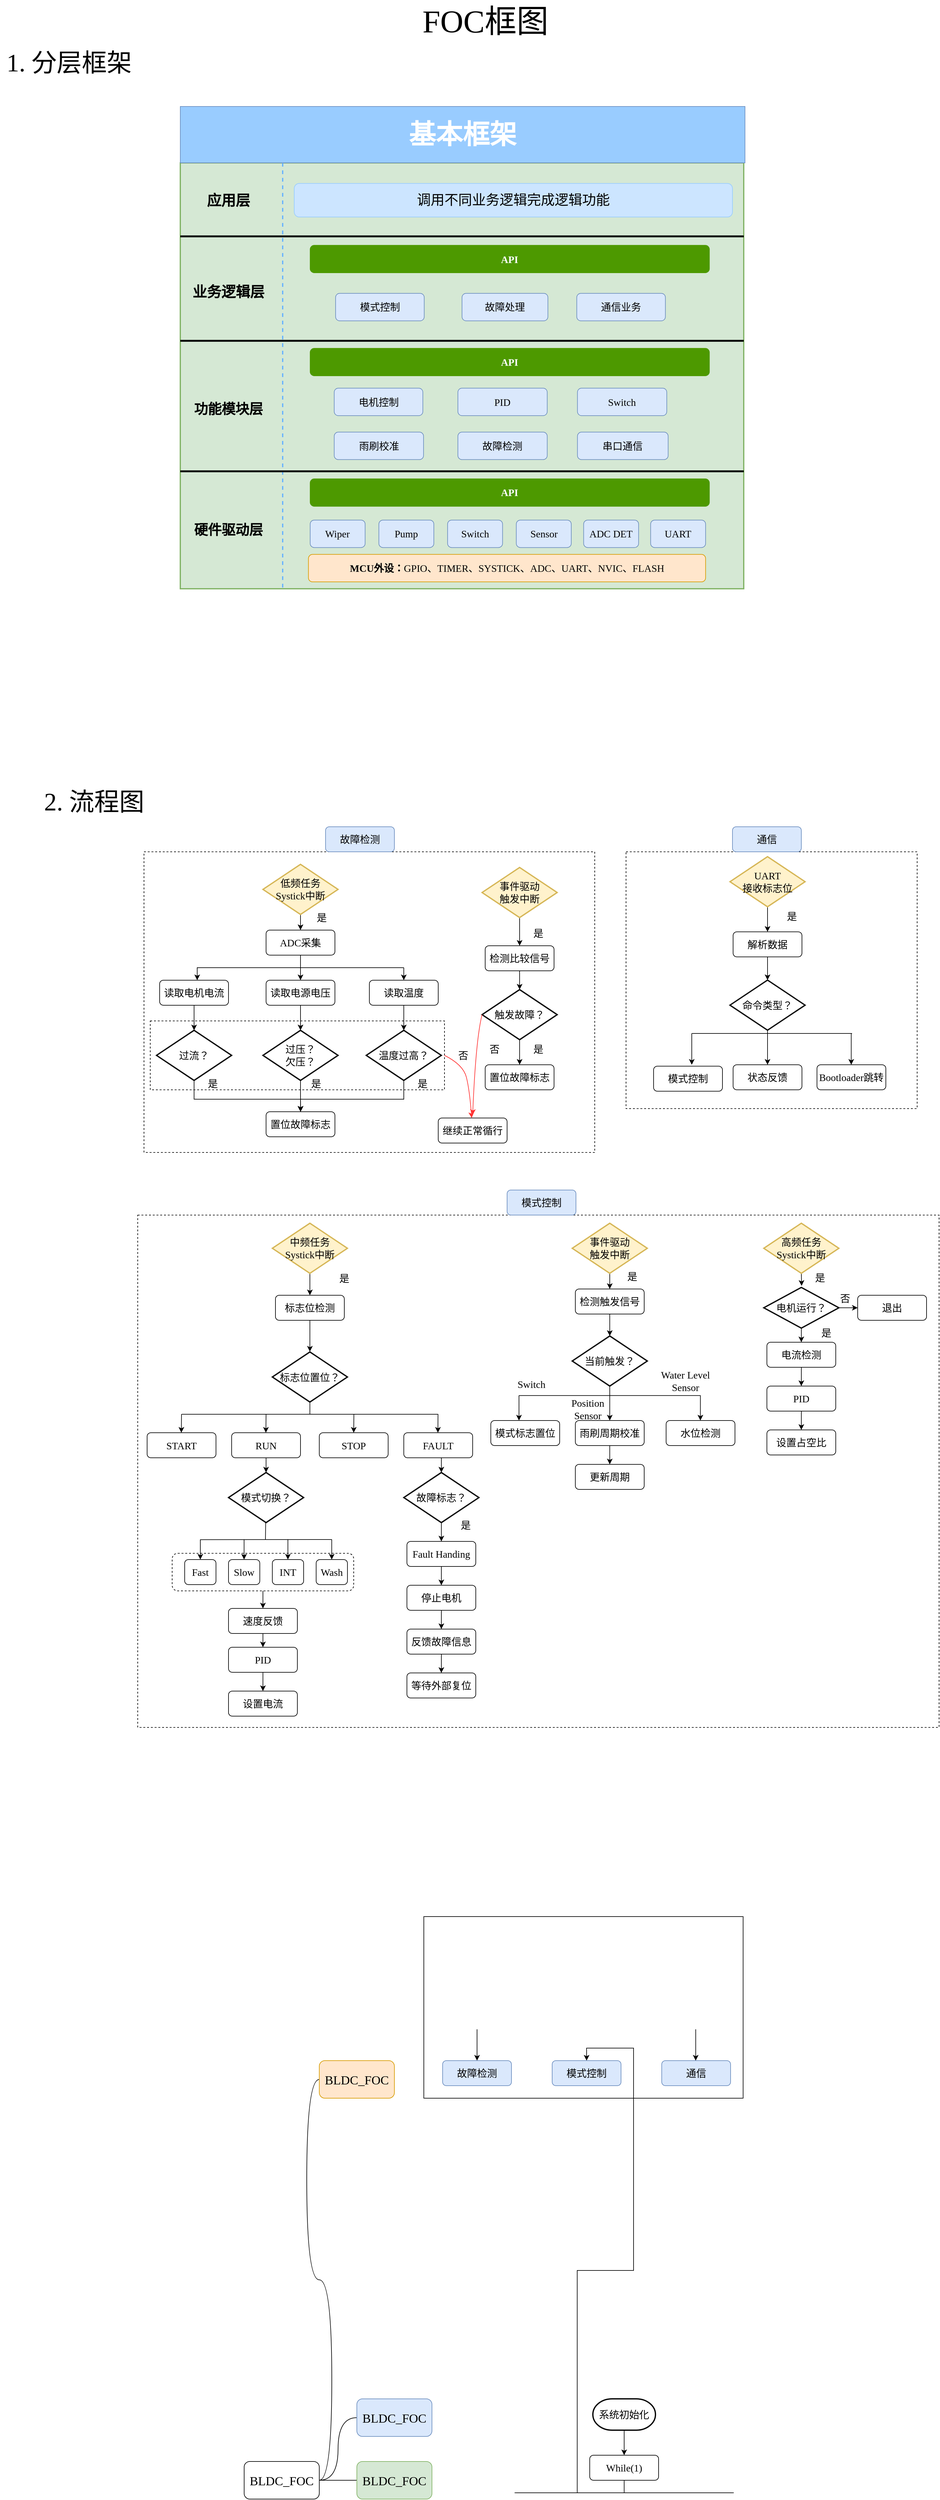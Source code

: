 <mxfile version="24.7.14" pages="2">
  <diagram name="FOC" id="eaEPCjDVHqUpBZP3leCy">
    <mxGraphModel dx="904" dy="937" grid="1" gridSize="10" guides="1" tooltips="1" connect="1" arrows="1" fold="1" page="1" pageScale="1" pageWidth="827" pageHeight="1169" math="0" shadow="0">
      <root>
        <mxCell id="iMa34KQQT_nmR7081gpe-0" />
        <mxCell id="iMa34KQQT_nmR7081gpe-1" parent="iMa34KQQT_nmR7081gpe-0" />
        <mxCell id="iMa34KQQT_nmR7081gpe-2" value="" style="group" parent="iMa34KQQT_nmR7081gpe-1" vertex="1" connectable="0">
          <mxGeometry x="1880" y="1380" width="465" height="410" as="geometry" />
        </mxCell>
        <mxCell id="iMa34KQQT_nmR7081gpe-3" style="edgeStyle=orthogonalEdgeStyle;rounded=0;orthogonalLoop=1;jettySize=auto;html=1;exitX=0.5;exitY=1;exitDx=0;exitDy=0;exitPerimeter=0;entryX=0.5;entryY=0;entryDx=0;entryDy=0;" parent="iMa34KQQT_nmR7081gpe-2" source="iMa34KQQT_nmR7081gpe-4" target="iMa34KQQT_nmR7081gpe-5" edge="1">
          <mxGeometry relative="1" as="geometry" />
        </mxCell>
        <mxCell id="iMa34KQQT_nmR7081gpe-4" value="&lt;font face=&quot;Times New Roman&quot;&gt;&lt;span style=&quot;font-size: 16px;&quot;&gt;UART&lt;/span&gt;&lt;/font&gt;&lt;br&gt;&lt;div&gt;&lt;font face=&quot;Times New Roman&quot;&gt;&lt;span style=&quot;font-size: 16px;&quot;&gt;接收标志位&lt;/span&gt;&lt;/font&gt;&lt;/div&gt;" style="strokeWidth=2;html=1;shape=mxgraph.flowchart.decision;whiteSpace=wrap;container=0;fillColor=#fff2cc;strokeColor=#d6b656;" parent="iMa34KQQT_nmR7081gpe-2" vertex="1">
          <mxGeometry x="166" y="7.75" width="120" height="80" as="geometry" />
        </mxCell>
        <mxCell id="iMa34KQQT_nmR7081gpe-5" value="&lt;font face=&quot;Times New Roman&quot;&gt;&lt;span style=&quot;font-size: 16px;&quot;&gt;解析数据&lt;/span&gt;&lt;/font&gt;" style="rounded=1;whiteSpace=wrap;html=1;container=0;" parent="iMa34KQQT_nmR7081gpe-2" vertex="1">
          <mxGeometry x="171" y="127.75" width="110" height="40" as="geometry" />
        </mxCell>
        <mxCell id="iMa34KQQT_nmR7081gpe-6" style="edgeStyle=orthogonalEdgeStyle;rounded=0;orthogonalLoop=1;jettySize=auto;html=1;exitX=0.5;exitY=1;exitDx=0;exitDy=0;exitPerimeter=0;" parent="iMa34KQQT_nmR7081gpe-2" source="iMa34KQQT_nmR7081gpe-7" target="iMa34KQQT_nmR7081gpe-9" edge="1">
          <mxGeometry relative="1" as="geometry" />
        </mxCell>
        <mxCell id="iMa34KQQT_nmR7081gpe-7" value="&lt;font face=&quot;Times New Roman&quot;&gt;&lt;span style=&quot;font-size: 16px;&quot;&gt;命令类型？&lt;/span&gt;&lt;/font&gt;" style="strokeWidth=2;html=1;shape=mxgraph.flowchart.decision;whiteSpace=wrap;container=0;" parent="iMa34KQQT_nmR7081gpe-2" vertex="1">
          <mxGeometry x="166" y="204.84" width="120" height="80" as="geometry" />
        </mxCell>
        <mxCell id="iMa34KQQT_nmR7081gpe-8" value="&lt;font face=&quot;Times New Roman&quot;&gt;&lt;span style=&quot;font-size: 16px;&quot;&gt;模式控制&lt;/span&gt;&lt;/font&gt;" style="rounded=1;whiteSpace=wrap;html=1;container=0;" parent="iMa34KQQT_nmR7081gpe-2" vertex="1">
          <mxGeometry x="44" y="342.25" width="110" height="40" as="geometry" />
        </mxCell>
        <mxCell id="iMa34KQQT_nmR7081gpe-9" value="&lt;font face=&quot;Times New Roman&quot;&gt;&lt;span style=&quot;font-size: 16px;&quot;&gt;状态反馈&lt;/span&gt;&lt;/font&gt;" style="rounded=1;whiteSpace=wrap;html=1;container=0;" parent="iMa34KQQT_nmR7081gpe-2" vertex="1">
          <mxGeometry x="171" y="340" width="110" height="40" as="geometry" />
        </mxCell>
        <mxCell id="iMa34KQQT_nmR7081gpe-10" value="&lt;font face=&quot;Times New Roman&quot;&gt;&lt;span style=&quot;font-size: 16px;&quot;&gt;Bootloader跳转&lt;/span&gt;&lt;/font&gt;" style="rounded=1;whiteSpace=wrap;html=1;container=0;" parent="iMa34KQQT_nmR7081gpe-2" vertex="1">
          <mxGeometry x="305" y="340" width="110" height="40" as="geometry" />
        </mxCell>
        <mxCell id="iMa34KQQT_nmR7081gpe-11" style="edgeStyle=orthogonalEdgeStyle;rounded=0;orthogonalLoop=1;jettySize=auto;html=1;exitX=0.5;exitY=1;exitDx=0;exitDy=0;entryX=0.5;entryY=0;entryDx=0;entryDy=0;entryPerimeter=0;" parent="iMa34KQQT_nmR7081gpe-2" source="iMa34KQQT_nmR7081gpe-5" target="iMa34KQQT_nmR7081gpe-7" edge="1">
          <mxGeometry relative="1" as="geometry" />
        </mxCell>
        <mxCell id="iMa34KQQT_nmR7081gpe-12" value="&lt;font style=&quot;font-size: 16px;&quot; face=&quot;Times New Roman&quot;&gt;是&lt;/font&gt;" style="text;html=1;align=center;verticalAlign=middle;whiteSpace=wrap;rounded=0;container=0;" parent="iMa34KQQT_nmR7081gpe-2" vertex="1">
          <mxGeometry x="235" y="87.75" width="60" height="30" as="geometry" />
        </mxCell>
        <mxCell id="iMa34KQQT_nmR7081gpe-13" value="" style="endArrow=none;html=1;rounded=0;" parent="iMa34KQQT_nmR7081gpe-2" edge="1">
          <mxGeometry width="50" height="50" relative="1" as="geometry">
            <mxPoint x="105" y="290" as="sourcePoint" />
            <mxPoint x="361" y="290" as="targetPoint" />
          </mxGeometry>
        </mxCell>
        <mxCell id="iMa34KQQT_nmR7081gpe-14" value="" style="endArrow=classic;html=1;rounded=0;" parent="iMa34KQQT_nmR7081gpe-2" edge="1">
          <mxGeometry width="50" height="50" relative="1" as="geometry">
            <mxPoint x="105" y="290" as="sourcePoint" />
            <mxPoint x="105" y="340" as="targetPoint" />
          </mxGeometry>
        </mxCell>
        <mxCell id="iMa34KQQT_nmR7081gpe-15" value="" style="endArrow=classic;html=1;rounded=0;" parent="iMa34KQQT_nmR7081gpe-2" edge="1">
          <mxGeometry width="50" height="50" relative="1" as="geometry">
            <mxPoint x="359.71" y="290" as="sourcePoint" />
            <mxPoint x="359.71" y="340" as="targetPoint" />
          </mxGeometry>
        </mxCell>
        <mxCell id="iMa34KQQT_nmR7081gpe-16" value="" style="rounded=0;whiteSpace=wrap;html=1;fillColor=none;dashed=1;container=0;" parent="iMa34KQQT_nmR7081gpe-2" vertex="1">
          <mxGeometry width="465" height="410" as="geometry" />
        </mxCell>
        <mxCell id="iMa34KQQT_nmR7081gpe-17" value="" style="group" parent="iMa34KQQT_nmR7081gpe-1" vertex="1" connectable="0">
          <mxGeometry x="1100" y="1960" width="1280" height="818" as="geometry" />
        </mxCell>
        <mxCell id="iMa34KQQT_nmR7081gpe-18" value="&lt;font face=&quot;Times New Roman&quot;&gt;&lt;span style=&quot;font-size: 16px;&quot;&gt;水位检测&lt;/span&gt;&lt;/font&gt;" style="rounded=1;whiteSpace=wrap;html=1;container=0;" parent="iMa34KQQT_nmR7081gpe-17" vertex="1">
          <mxGeometry x="844" y="328" width="110" height="40" as="geometry" />
        </mxCell>
        <mxCell id="iMa34KQQT_nmR7081gpe-19" style="edgeStyle=orthogonalEdgeStyle;rounded=0;orthogonalLoop=1;jettySize=auto;html=1;exitX=0.5;exitY=1;exitDx=0;exitDy=0;exitPerimeter=0;entryX=0.5;entryY=0;entryDx=0;entryDy=0;" parent="iMa34KQQT_nmR7081gpe-17" source="iMa34KQQT_nmR7081gpe-20" target="iMa34KQQT_nmR7081gpe-31" edge="1">
          <mxGeometry relative="1" as="geometry" />
        </mxCell>
        <mxCell id="iMa34KQQT_nmR7081gpe-20" value="&lt;font face=&quot;Times New Roman&quot;&gt;&lt;span style=&quot;font-size: 16px;&quot;&gt;中频任务&lt;/span&gt;&lt;/font&gt;&lt;br&gt;&lt;div&gt;&lt;font style=&quot;font-size: 16px;&quot; face=&quot;Times New Roman&quot;&gt;Systick中断&lt;/font&gt;&lt;/div&gt;" style="strokeWidth=2;html=1;shape=mxgraph.flowchart.decision;whiteSpace=wrap;container=0;fillColor=#fff2cc;strokeColor=#d6b656;" parent="iMa34KQQT_nmR7081gpe-17" vertex="1">
          <mxGeometry x="215" y="13" width="120" height="80" as="geometry" />
        </mxCell>
        <mxCell id="iMa34KQQT_nmR7081gpe-21" style="edgeStyle=orthogonalEdgeStyle;rounded=0;orthogonalLoop=1;jettySize=auto;html=1;exitX=0.5;exitY=1;exitDx=0;exitDy=0;entryX=0.5;entryY=0;entryDx=0;entryDy=0;" parent="iMa34KQQT_nmR7081gpe-17" source="iMa34KQQT_nmR7081gpe-22" target="iMa34KQQT_nmR7081gpe-26" edge="1">
          <mxGeometry relative="1" as="geometry" />
        </mxCell>
        <mxCell id="iMa34KQQT_nmR7081gpe-22" value="&lt;font face=&quot;Times New Roman&quot;&gt;&lt;span style=&quot;font-size: 16px;&quot;&gt;Fault Handing&lt;/span&gt;&lt;/font&gt;" style="rounded=1;whiteSpace=wrap;html=1;container=0;" parent="iMa34KQQT_nmR7081gpe-17" vertex="1">
          <mxGeometry x="430" y="521" width="110" height="40" as="geometry" />
        </mxCell>
        <mxCell id="iMa34KQQT_nmR7081gpe-23" style="edgeStyle=orthogonalEdgeStyle;rounded=0;orthogonalLoop=1;jettySize=auto;html=1;exitX=0.5;exitY=1;exitDx=0;exitDy=0;exitPerimeter=0;entryX=0.5;entryY=0;entryDx=0;entryDy=0;" parent="iMa34KQQT_nmR7081gpe-17" source="iMa34KQQT_nmR7081gpe-24" target="iMa34KQQT_nmR7081gpe-22" edge="1">
          <mxGeometry relative="1" as="geometry" />
        </mxCell>
        <mxCell id="iMa34KQQT_nmR7081gpe-24" value="&lt;font face=&quot;Times New Roman&quot;&gt;&lt;span style=&quot;font-size: 16px;&quot;&gt;故障标志？&lt;/span&gt;&lt;/font&gt;" style="strokeWidth=2;html=1;shape=mxgraph.flowchart.decision;whiteSpace=wrap;container=0;" parent="iMa34KQQT_nmR7081gpe-17" vertex="1">
          <mxGeometry x="425" y="411" width="120" height="80" as="geometry" />
        </mxCell>
        <mxCell id="iMa34KQQT_nmR7081gpe-25" style="edgeStyle=orthogonalEdgeStyle;rounded=0;orthogonalLoop=1;jettySize=auto;html=1;exitX=0.5;exitY=1;exitDx=0;exitDy=0;entryX=0.5;entryY=0;entryDx=0;entryDy=0;" parent="iMa34KQQT_nmR7081gpe-17" source="iMa34KQQT_nmR7081gpe-26" target="iMa34KQQT_nmR7081gpe-28" edge="1">
          <mxGeometry relative="1" as="geometry" />
        </mxCell>
        <mxCell id="iMa34KQQT_nmR7081gpe-26" value="&lt;font face=&quot;Times New Roman&quot;&gt;&lt;span style=&quot;font-size: 16px;&quot;&gt;停止电机&lt;/span&gt;&lt;/font&gt;" style="rounded=1;whiteSpace=wrap;html=1;container=0;" parent="iMa34KQQT_nmR7081gpe-17" vertex="1">
          <mxGeometry x="430" y="591" width="110" height="40" as="geometry" />
        </mxCell>
        <mxCell id="iMa34KQQT_nmR7081gpe-27" style="edgeStyle=orthogonalEdgeStyle;rounded=0;orthogonalLoop=1;jettySize=auto;html=1;exitX=0.5;exitY=1;exitDx=0;exitDy=0;entryX=0.5;entryY=0;entryDx=0;entryDy=0;" parent="iMa34KQQT_nmR7081gpe-17" source="iMa34KQQT_nmR7081gpe-28" target="iMa34KQQT_nmR7081gpe-29" edge="1">
          <mxGeometry relative="1" as="geometry" />
        </mxCell>
        <mxCell id="iMa34KQQT_nmR7081gpe-28" value="&lt;font face=&quot;Times New Roman&quot;&gt;&lt;span style=&quot;font-size: 16px;&quot;&gt;反馈故障信息&lt;/span&gt;&lt;/font&gt;" style="rounded=1;whiteSpace=wrap;html=1;container=0;" parent="iMa34KQQT_nmR7081gpe-17" vertex="1">
          <mxGeometry x="430" y="661" width="110" height="40" as="geometry" />
        </mxCell>
        <mxCell id="iMa34KQQT_nmR7081gpe-29" value="&lt;font face=&quot;Times New Roman&quot;&gt;&lt;span style=&quot;font-size: 16px;&quot;&gt;等待外部复位&lt;/span&gt;&lt;/font&gt;" style="rounded=1;whiteSpace=wrap;html=1;container=0;" parent="iMa34KQQT_nmR7081gpe-17" vertex="1">
          <mxGeometry x="430" y="731" width="110" height="40" as="geometry" />
        </mxCell>
        <mxCell id="iMa34KQQT_nmR7081gpe-30" style="edgeStyle=orthogonalEdgeStyle;rounded=0;orthogonalLoop=1;jettySize=auto;html=1;exitX=0.5;exitY=1;exitDx=0;exitDy=0;entryX=0.5;entryY=0;entryDx=0;entryDy=0;" parent="iMa34KQQT_nmR7081gpe-17" source="iMa34KQQT_nmR7081gpe-31" edge="1">
          <mxGeometry relative="1" as="geometry">
            <mxPoint x="275" y="218" as="targetPoint" />
          </mxGeometry>
        </mxCell>
        <mxCell id="iMa34KQQT_nmR7081gpe-31" value="&lt;font face=&quot;Times New Roman&quot;&gt;&lt;span style=&quot;font-size: 16px;&quot;&gt;标志位检测&lt;/span&gt;&lt;/font&gt;" style="rounded=1;whiteSpace=wrap;html=1;container=0;" parent="iMa34KQQT_nmR7081gpe-17" vertex="1">
          <mxGeometry x="220" y="128" width="110" height="40" as="geometry" />
        </mxCell>
        <mxCell id="iMa34KQQT_nmR7081gpe-32" value="&lt;font face=&quot;Times New Roman&quot;&gt;&lt;span style=&quot;font-size: 16px;&quot;&gt;标志位置位？&lt;/span&gt;&lt;/font&gt;" style="strokeWidth=2;html=1;shape=mxgraph.flowchart.decision;whiteSpace=wrap;container=0;" parent="iMa34KQQT_nmR7081gpe-17" vertex="1">
          <mxGeometry x="215" y="218.5" width="120" height="80" as="geometry" />
        </mxCell>
        <mxCell id="iMa34KQQT_nmR7081gpe-33" value="&lt;font face=&quot;Times New Roman&quot;&gt;&lt;span style=&quot;font-size: 16px;&quot;&gt;检测触发信号&lt;/span&gt;&lt;/font&gt;" style="rounded=1;whiteSpace=wrap;html=1;container=0;" parent="iMa34KQQT_nmR7081gpe-17" vertex="1">
          <mxGeometry x="699" y="118" width="110" height="40" as="geometry" />
        </mxCell>
        <mxCell id="iMa34KQQT_nmR7081gpe-34" style="edgeStyle=orthogonalEdgeStyle;rounded=0;orthogonalLoop=1;jettySize=auto;html=1;exitX=0.5;exitY=1;exitDx=0;exitDy=0;exitPerimeter=0;entryX=0.5;entryY=0;entryDx=0;entryDy=0;" parent="iMa34KQQT_nmR7081gpe-17" source="iMa34KQQT_nmR7081gpe-35" target="iMa34KQQT_nmR7081gpe-33" edge="1">
          <mxGeometry relative="1" as="geometry" />
        </mxCell>
        <mxCell id="iMa34KQQT_nmR7081gpe-35" value="&lt;font face=&quot;Times New Roman&quot;&gt;&lt;span style=&quot;font-size: 16px;&quot;&gt;事件驱动&lt;/span&gt;&lt;/font&gt;&lt;br&gt;&lt;div&gt;&lt;font style=&quot;font-size: 16px;&quot; face=&quot;Times New Roman&quot;&gt;触发中断&lt;/font&gt;&lt;/div&gt;" style="strokeWidth=2;html=1;shape=mxgraph.flowchart.decision;whiteSpace=wrap;container=0;fillColor=#fff2cc;strokeColor=#d6b656;" parent="iMa34KQQT_nmR7081gpe-17" vertex="1">
          <mxGeometry x="694" y="13" width="120" height="80" as="geometry" />
        </mxCell>
        <mxCell id="iMa34KQQT_nmR7081gpe-36" style="edgeStyle=orthogonalEdgeStyle;rounded=0;orthogonalLoop=1;jettySize=auto;html=1;exitX=0.5;exitY=1;exitDx=0;exitDy=0;exitPerimeter=0;entryX=0.5;entryY=0;entryDx=0;entryDy=0;" parent="iMa34KQQT_nmR7081gpe-17" source="iMa34KQQT_nmR7081gpe-37" target="iMa34KQQT_nmR7081gpe-40" edge="1">
          <mxGeometry relative="1" as="geometry" />
        </mxCell>
        <mxCell id="iMa34KQQT_nmR7081gpe-37" value="&lt;font face=&quot;Times New Roman&quot;&gt;&lt;span style=&quot;font-size: 16px;&quot;&gt;当前触发？&lt;/span&gt;&lt;/font&gt;" style="strokeWidth=2;html=1;shape=mxgraph.flowchart.decision;whiteSpace=wrap;container=0;" parent="iMa34KQQT_nmR7081gpe-17" vertex="1">
          <mxGeometry x="694" y="193" width="120" height="80" as="geometry" />
        </mxCell>
        <mxCell id="iMa34KQQT_nmR7081gpe-38" value="&lt;font face=&quot;Times New Roman&quot;&gt;&lt;span style=&quot;font-size: 16px;&quot;&gt;模式标志置位&lt;/span&gt;&lt;/font&gt;" style="rounded=1;whiteSpace=wrap;html=1;container=0;" parent="iMa34KQQT_nmR7081gpe-17" vertex="1">
          <mxGeometry x="564" y="328" width="110" height="40" as="geometry" />
        </mxCell>
        <mxCell id="iMa34KQQT_nmR7081gpe-39" style="edgeStyle=orthogonalEdgeStyle;rounded=0;orthogonalLoop=1;jettySize=auto;html=1;exitX=0.5;exitY=1;exitDx=0;exitDy=0;entryX=0.5;entryY=0;entryDx=0;entryDy=0;" parent="iMa34KQQT_nmR7081gpe-17" source="iMa34KQQT_nmR7081gpe-40" target="iMa34KQQT_nmR7081gpe-44" edge="1">
          <mxGeometry relative="1" as="geometry" />
        </mxCell>
        <mxCell id="iMa34KQQT_nmR7081gpe-40" value="&lt;font face=&quot;Times New Roman&quot;&gt;&lt;span style=&quot;font-size: 16px;&quot;&gt;雨刷周期校准&lt;/span&gt;&lt;/font&gt;" style="rounded=1;whiteSpace=wrap;html=1;container=0;" parent="iMa34KQQT_nmR7081gpe-17" vertex="1">
          <mxGeometry x="699" y="328" width="110" height="40" as="geometry" />
        </mxCell>
        <mxCell id="iMa34KQQT_nmR7081gpe-41" value="&lt;font style=&quot;font-size: 16px;&quot; face=&quot;Times New Roman&quot;&gt;Switch&lt;/font&gt;" style="text;html=1;align=center;verticalAlign=middle;whiteSpace=wrap;rounded=0;container=0;" parent="iMa34KQQT_nmR7081gpe-17" vertex="1">
          <mxGeometry x="584" y="255.09" width="90" height="30" as="geometry" />
        </mxCell>
        <mxCell id="iMa34KQQT_nmR7081gpe-42" value="&lt;font style=&quot;font-size: 16px;&quot; face=&quot;Times New Roman&quot;&gt;Position Sensor&lt;/font&gt;" style="text;html=1;align=center;verticalAlign=middle;whiteSpace=wrap;rounded=0;container=0;" parent="iMa34KQQT_nmR7081gpe-17" vertex="1">
          <mxGeometry x="674" y="290.09" width="90" height="40" as="geometry" />
        </mxCell>
        <mxCell id="iMa34KQQT_nmR7081gpe-43" style="edgeStyle=orthogonalEdgeStyle;rounded=0;orthogonalLoop=1;jettySize=auto;html=1;exitX=0.5;exitY=1;exitDx=0;exitDy=0;entryX=0.5;entryY=0;entryDx=0;entryDy=0;entryPerimeter=0;" parent="iMa34KQQT_nmR7081gpe-17" source="iMa34KQQT_nmR7081gpe-33" target="iMa34KQQT_nmR7081gpe-37" edge="1">
          <mxGeometry relative="1" as="geometry" />
        </mxCell>
        <mxCell id="iMa34KQQT_nmR7081gpe-44" value="&lt;font face=&quot;Times New Roman&quot;&gt;&lt;span style=&quot;font-size: 16px;&quot;&gt;更新周期&lt;/span&gt;&lt;/font&gt;" style="rounded=1;whiteSpace=wrap;html=1;container=0;" parent="iMa34KQQT_nmR7081gpe-17" vertex="1">
          <mxGeometry x="699" y="398" width="110" height="40" as="geometry" />
        </mxCell>
        <mxCell id="iMa34KQQT_nmR7081gpe-45" value="&lt;font face=&quot;Times New Roman&quot; style=&quot;font-size: 16px;&quot;&gt;Water Level Sensor&lt;/font&gt;" style="text;html=1;align=center;verticalAlign=middle;whiteSpace=wrap;rounded=0;container=0;" parent="iMa34KQQT_nmR7081gpe-17" vertex="1">
          <mxGeometry x="830" y="245.09" width="90" height="40" as="geometry" />
        </mxCell>
        <mxCell id="iMa34KQQT_nmR7081gpe-46" value="&lt;font face=&quot;Times New Roman&quot;&gt;&lt;span style=&quot;font-size: 16px;&quot;&gt;START&lt;/span&gt;&lt;/font&gt;" style="rounded=1;whiteSpace=wrap;html=1;container=0;" parent="iMa34KQQT_nmR7081gpe-17" vertex="1">
          <mxGeometry x="15" y="347.5" width="110" height="40" as="geometry" />
        </mxCell>
        <mxCell id="iMa34KQQT_nmR7081gpe-47" value="&lt;font face=&quot;Times New Roman&quot;&gt;&lt;span style=&quot;font-size: 16px;&quot;&gt;RUN&lt;/span&gt;&lt;/font&gt;" style="rounded=1;whiteSpace=wrap;html=1;container=0;" parent="iMa34KQQT_nmR7081gpe-17" vertex="1">
          <mxGeometry x="150" y="347.5" width="110" height="40" as="geometry" />
        </mxCell>
        <mxCell id="iMa34KQQT_nmR7081gpe-48" value="&lt;font face=&quot;Times New Roman&quot;&gt;&lt;span style=&quot;font-size: 16px;&quot;&gt;STOP&lt;/span&gt;&lt;/font&gt;" style="rounded=1;whiteSpace=wrap;html=1;container=0;" parent="iMa34KQQT_nmR7081gpe-17" vertex="1">
          <mxGeometry x="290" y="347.5" width="110" height="40" as="geometry" />
        </mxCell>
        <mxCell id="iMa34KQQT_nmR7081gpe-49" value="&lt;font face=&quot;Times New Roman&quot;&gt;&lt;span style=&quot;font-size: 16px;&quot;&gt;FAULT&lt;/span&gt;&lt;/font&gt;" style="rounded=1;whiteSpace=wrap;html=1;container=0;" parent="iMa34KQQT_nmR7081gpe-17" vertex="1">
          <mxGeometry x="425" y="347.5" width="110" height="40" as="geometry" />
        </mxCell>
        <mxCell id="iMa34KQQT_nmR7081gpe-50" value="&lt;font face=&quot;Times New Roman&quot;&gt;&lt;span style=&quot;font-size: 16px;&quot;&gt;Fast&lt;/span&gt;&lt;/font&gt;" style="rounded=1;whiteSpace=wrap;html=1;container=0;" parent="iMa34KQQT_nmR7081gpe-17" vertex="1">
          <mxGeometry x="75" y="550" width="50" height="40" as="geometry" />
        </mxCell>
        <mxCell id="iMa34KQQT_nmR7081gpe-51" value="&lt;font face=&quot;Times New Roman&quot;&gt;&lt;span style=&quot;font-size: 16px;&quot;&gt;Slow&lt;/span&gt;&lt;/font&gt;" style="rounded=1;whiteSpace=wrap;html=1;container=0;" parent="iMa34KQQT_nmR7081gpe-17" vertex="1">
          <mxGeometry x="145" y="550" width="50" height="40" as="geometry" />
        </mxCell>
        <mxCell id="iMa34KQQT_nmR7081gpe-52" value="&lt;font face=&quot;Times New Roman&quot;&gt;&lt;span style=&quot;font-size: 16px;&quot;&gt;INT&lt;/span&gt;&lt;/font&gt;" style="rounded=1;whiteSpace=wrap;html=1;container=0;" parent="iMa34KQQT_nmR7081gpe-17" vertex="1">
          <mxGeometry x="215" y="550" width="50" height="40" as="geometry" />
        </mxCell>
        <mxCell id="iMa34KQQT_nmR7081gpe-53" value="&lt;font face=&quot;Times New Roman&quot;&gt;&lt;span style=&quot;font-size: 16px;&quot;&gt;Wash&lt;/span&gt;&lt;/font&gt;" style="rounded=1;whiteSpace=wrap;html=1;container=0;" parent="iMa34KQQT_nmR7081gpe-17" vertex="1">
          <mxGeometry x="285" y="550" width="50" height="40" as="geometry" />
        </mxCell>
        <mxCell id="iMa34KQQT_nmR7081gpe-54" style="edgeStyle=orthogonalEdgeStyle;rounded=0;orthogonalLoop=1;jettySize=auto;html=1;exitX=0.5;exitY=1;exitDx=0;exitDy=0;entryX=0.5;entryY=0;entryDx=0;entryDy=0;entryPerimeter=0;" parent="iMa34KQQT_nmR7081gpe-17" source="iMa34KQQT_nmR7081gpe-49" target="iMa34KQQT_nmR7081gpe-24" edge="1">
          <mxGeometry relative="1" as="geometry" />
        </mxCell>
        <mxCell id="iMa34KQQT_nmR7081gpe-55" value="&lt;font face=&quot;Times New Roman&quot;&gt;&lt;span style=&quot;font-size: 16px;&quot;&gt;模式切换？&lt;/span&gt;&lt;/font&gt;" style="strokeWidth=2;html=1;shape=mxgraph.flowchart.decision;whiteSpace=wrap;container=0;" parent="iMa34KQQT_nmR7081gpe-17" vertex="1">
          <mxGeometry x="145" y="411" width="120" height="80" as="geometry" />
        </mxCell>
        <mxCell id="iMa34KQQT_nmR7081gpe-56" style="edgeStyle=orthogonalEdgeStyle;rounded=0;orthogonalLoop=1;jettySize=auto;html=1;exitX=0.5;exitY=1;exitDx=0;exitDy=0;entryX=0.5;entryY=0;entryDx=0;entryDy=0;entryPerimeter=0;" parent="iMa34KQQT_nmR7081gpe-17" source="iMa34KQQT_nmR7081gpe-47" target="iMa34KQQT_nmR7081gpe-55" edge="1">
          <mxGeometry relative="1" as="geometry" />
        </mxCell>
        <mxCell id="iMa34KQQT_nmR7081gpe-57" style="edgeStyle=orthogonalEdgeStyle;rounded=0;orthogonalLoop=1;jettySize=auto;html=1;exitX=0.5;exitY=1;exitDx=0;exitDy=0;entryX=0.5;entryY=0;entryDx=0;entryDy=0;" parent="iMa34KQQT_nmR7081gpe-17" source="iMa34KQQT_nmR7081gpe-58" target="iMa34KQQT_nmR7081gpe-60" edge="1">
          <mxGeometry relative="1" as="geometry" />
        </mxCell>
        <mxCell id="iMa34KQQT_nmR7081gpe-58" value="&lt;font face=&quot;Times New Roman&quot;&gt;&lt;span style=&quot;font-size: 16px;&quot;&gt;速度反馈&lt;/span&gt;&lt;/font&gt;" style="rounded=1;whiteSpace=wrap;html=1;container=0;" parent="iMa34KQQT_nmR7081gpe-17" vertex="1">
          <mxGeometry x="145" y="628" width="110" height="40" as="geometry" />
        </mxCell>
        <mxCell id="iMa34KQQT_nmR7081gpe-59" style="edgeStyle=orthogonalEdgeStyle;rounded=0;orthogonalLoop=1;jettySize=auto;html=1;exitX=0.5;exitY=1;exitDx=0;exitDy=0;entryX=0.5;entryY=0;entryDx=0;entryDy=0;" parent="iMa34KQQT_nmR7081gpe-17" source="iMa34KQQT_nmR7081gpe-60" target="iMa34KQQT_nmR7081gpe-61" edge="1">
          <mxGeometry relative="1" as="geometry" />
        </mxCell>
        <mxCell id="iMa34KQQT_nmR7081gpe-60" value="&lt;font face=&quot;Times New Roman&quot;&gt;&lt;span style=&quot;font-size: 16px;&quot;&gt;PID&lt;/span&gt;&lt;/font&gt;" style="rounded=1;whiteSpace=wrap;html=1;container=0;" parent="iMa34KQQT_nmR7081gpe-17" vertex="1">
          <mxGeometry x="145" y="690" width="110" height="40" as="geometry" />
        </mxCell>
        <mxCell id="iMa34KQQT_nmR7081gpe-61" value="&lt;font face=&quot;Times New Roman&quot;&gt;&lt;span style=&quot;font-size: 16px;&quot;&gt;设置电流&lt;/span&gt;&lt;/font&gt;" style="rounded=1;whiteSpace=wrap;html=1;container=0;" parent="iMa34KQQT_nmR7081gpe-17" vertex="1">
          <mxGeometry x="145" y="760" width="110" height="40" as="geometry" />
        </mxCell>
        <mxCell id="iMa34KQQT_nmR7081gpe-62" style="edgeStyle=orthogonalEdgeStyle;rounded=0;orthogonalLoop=1;jettySize=auto;html=1;exitX=0.5;exitY=1;exitDx=0;exitDy=0;entryX=0.5;entryY=0;entryDx=0;entryDy=0;" parent="iMa34KQQT_nmR7081gpe-17" source="iMa34KQQT_nmR7081gpe-63" target="iMa34KQQT_nmR7081gpe-58" edge="1">
          <mxGeometry relative="1" as="geometry" />
        </mxCell>
        <mxCell id="iMa34KQQT_nmR7081gpe-63" value="" style="rounded=1;whiteSpace=wrap;html=1;fillColor=none;dashed=1;container=0;" parent="iMa34KQQT_nmR7081gpe-17" vertex="1">
          <mxGeometry x="55" y="540" width="290" height="60" as="geometry" />
        </mxCell>
        <mxCell id="iMa34KQQT_nmR7081gpe-64" value="" style="rounded=0;whiteSpace=wrap;html=1;fillColor=none;dashed=1;container=0;" parent="iMa34KQQT_nmR7081gpe-17" vertex="1">
          <mxGeometry width="1280" height="818" as="geometry" />
        </mxCell>
        <mxCell id="iMa34KQQT_nmR7081gpe-65" style="edgeStyle=orthogonalEdgeStyle;rounded=0;orthogonalLoop=1;jettySize=auto;html=1;exitX=0.5;exitY=1;exitDx=0;exitDy=0;exitPerimeter=0;" parent="iMa34KQQT_nmR7081gpe-17" source="iMa34KQQT_nmR7081gpe-66" edge="1">
          <mxGeometry relative="1" as="geometry">
            <mxPoint x="1060.471" y="113" as="targetPoint" />
          </mxGeometry>
        </mxCell>
        <mxCell id="iMa34KQQT_nmR7081gpe-66" value="&lt;font face=&quot;Times New Roman&quot;&gt;&lt;span style=&quot;font-size: 16px;&quot;&gt;高频任务&lt;/span&gt;&lt;/font&gt;&lt;br&gt;&lt;div&gt;&lt;font style=&quot;font-size: 16px;&quot; face=&quot;Times New Roman&quot;&gt;Systick中断&lt;/font&gt;&lt;/div&gt;" style="strokeWidth=2;html=1;shape=mxgraph.flowchart.decision;whiteSpace=wrap;container=0;fillColor=#fff2cc;strokeColor=#d6b656;" parent="iMa34KQQT_nmR7081gpe-17" vertex="1">
          <mxGeometry x="1000" y="13" width="120" height="80" as="geometry" />
        </mxCell>
        <mxCell id="iMa34KQQT_nmR7081gpe-67" style="edgeStyle=orthogonalEdgeStyle;rounded=0;orthogonalLoop=1;jettySize=auto;html=1;exitX=0.5;exitY=1;exitDx=0;exitDy=0;exitPerimeter=0;entryX=0.5;entryY=0;entryDx=0;entryDy=0;" parent="iMa34KQQT_nmR7081gpe-17" source="iMa34KQQT_nmR7081gpe-69" target="iMa34KQQT_nmR7081gpe-71" edge="1">
          <mxGeometry relative="1" as="geometry" />
        </mxCell>
        <mxCell id="iMa34KQQT_nmR7081gpe-68" style="edgeStyle=orthogonalEdgeStyle;rounded=0;orthogonalLoop=1;jettySize=auto;html=1;exitX=1;exitY=0.5;exitDx=0;exitDy=0;exitPerimeter=0;entryX=0;entryY=0.5;entryDx=0;entryDy=0;" parent="iMa34KQQT_nmR7081gpe-17" source="iMa34KQQT_nmR7081gpe-69" target="iMa34KQQT_nmR7081gpe-79" edge="1">
          <mxGeometry relative="1" as="geometry" />
        </mxCell>
        <mxCell id="iMa34KQQT_nmR7081gpe-69" value="&lt;font face=&quot;Times New Roman&quot;&gt;&lt;span style=&quot;font-size: 16px;&quot;&gt;电机运行？&lt;/span&gt;&lt;/font&gt;" style="strokeWidth=2;html=1;shape=mxgraph.flowchart.decision;whiteSpace=wrap;container=0;" parent="iMa34KQQT_nmR7081gpe-17" vertex="1">
          <mxGeometry x="1000" y="115.5" width="120" height="65" as="geometry" />
        </mxCell>
        <mxCell id="iMa34KQQT_nmR7081gpe-70" style="edgeStyle=orthogonalEdgeStyle;rounded=0;orthogonalLoop=1;jettySize=auto;html=1;exitX=0.5;exitY=1;exitDx=0;exitDy=0;entryX=0.5;entryY=0;entryDx=0;entryDy=0;" parent="iMa34KQQT_nmR7081gpe-17" source="iMa34KQQT_nmR7081gpe-71" target="iMa34KQQT_nmR7081gpe-73" edge="1">
          <mxGeometry relative="1" as="geometry" />
        </mxCell>
        <mxCell id="iMa34KQQT_nmR7081gpe-71" value="&lt;font face=&quot;Times New Roman&quot;&gt;&lt;span style=&quot;font-size: 16px;&quot;&gt;电流检测&lt;/span&gt;&lt;/font&gt;" style="rounded=1;whiteSpace=wrap;html=1;container=0;" parent="iMa34KQQT_nmR7081gpe-17" vertex="1">
          <mxGeometry x="1005" y="203" width="110" height="40" as="geometry" />
        </mxCell>
        <mxCell id="iMa34KQQT_nmR7081gpe-72" style="edgeStyle=orthogonalEdgeStyle;rounded=0;orthogonalLoop=1;jettySize=auto;html=1;exitX=0.5;exitY=1;exitDx=0;exitDy=0;entryX=0.5;entryY=0;entryDx=0;entryDy=0;" parent="iMa34KQQT_nmR7081gpe-17" source="iMa34KQQT_nmR7081gpe-73" target="iMa34KQQT_nmR7081gpe-74" edge="1">
          <mxGeometry relative="1" as="geometry" />
        </mxCell>
        <mxCell id="iMa34KQQT_nmR7081gpe-73" value="&lt;font face=&quot;Times New Roman&quot;&gt;&lt;span style=&quot;font-size: 16px;&quot;&gt;PID&lt;/span&gt;&lt;/font&gt;" style="rounded=1;whiteSpace=wrap;html=1;container=0;" parent="iMa34KQQT_nmR7081gpe-17" vertex="1">
          <mxGeometry x="1005" y="273" width="110" height="40" as="geometry" />
        </mxCell>
        <mxCell id="iMa34KQQT_nmR7081gpe-74" value="&lt;font face=&quot;Times New Roman&quot;&gt;&lt;span style=&quot;font-size: 16px;&quot;&gt;设置占空比&lt;/span&gt;&lt;/font&gt;" style="rounded=1;whiteSpace=wrap;html=1;container=0;" parent="iMa34KQQT_nmR7081gpe-17" vertex="1">
          <mxGeometry x="1005" y="343" width="110" height="40" as="geometry" />
        </mxCell>
        <mxCell id="iMa34KQQT_nmR7081gpe-75" value="&lt;font style=&quot;font-size: 16px;&quot; face=&quot;Times New Roman&quot;&gt;是&lt;/font&gt;" style="text;html=1;align=center;verticalAlign=middle;whiteSpace=wrap;rounded=0;container=0;" parent="iMa34KQQT_nmR7081gpe-17" vertex="1">
          <mxGeometry x="300" y="85.5" width="60" height="30" as="geometry" />
        </mxCell>
        <mxCell id="iMa34KQQT_nmR7081gpe-76" value="&lt;font style=&quot;font-size: 16px;&quot; face=&quot;Times New Roman&quot;&gt;是&lt;/font&gt;" style="text;html=1;align=center;verticalAlign=middle;whiteSpace=wrap;rounded=0;container=0;" parent="iMa34KQQT_nmR7081gpe-17" vertex="1">
          <mxGeometry x="760" y="83" width="60" height="30" as="geometry" />
        </mxCell>
        <mxCell id="iMa34KQQT_nmR7081gpe-77" value="&lt;font style=&quot;font-size: 16px;&quot; face=&quot;Times New Roman&quot;&gt;是&lt;/font&gt;" style="text;html=1;align=center;verticalAlign=middle;whiteSpace=wrap;rounded=0;container=0;" parent="iMa34KQQT_nmR7081gpe-17" vertex="1">
          <mxGeometry x="1060" y="85.09" width="60" height="30" as="geometry" />
        </mxCell>
        <mxCell id="iMa34KQQT_nmR7081gpe-78" value="&lt;font style=&quot;font-size: 16px;&quot; face=&quot;Times New Roman&quot;&gt;是&lt;/font&gt;" style="text;html=1;align=center;verticalAlign=middle;whiteSpace=wrap;rounded=0;container=0;" parent="iMa34KQQT_nmR7081gpe-17" vertex="1">
          <mxGeometry x="1070" y="173" width="60" height="30" as="geometry" />
        </mxCell>
        <mxCell id="iMa34KQQT_nmR7081gpe-79" value="&lt;font face=&quot;Times New Roman&quot;&gt;&lt;span style=&quot;font-size: 16px;&quot;&gt;退出&lt;/span&gt;&lt;/font&gt;" style="rounded=1;whiteSpace=wrap;html=1;container=0;" parent="iMa34KQQT_nmR7081gpe-17" vertex="1">
          <mxGeometry x="1150" y="128" width="110" height="40" as="geometry" />
        </mxCell>
        <mxCell id="iMa34KQQT_nmR7081gpe-80" value="&lt;font style=&quot;font-size: 16px;&quot; face=&quot;Times New Roman&quot;&gt;否&lt;/font&gt;" style="text;html=1;align=center;verticalAlign=middle;whiteSpace=wrap;rounded=0;container=0;" parent="iMa34KQQT_nmR7081gpe-17" vertex="1">
          <mxGeometry x="1100" y="118" width="60" height="30" as="geometry" />
        </mxCell>
        <mxCell id="iMa34KQQT_nmR7081gpe-81" value="" style="endArrow=none;html=1;rounded=0;" parent="iMa34KQQT_nmR7081gpe-17" edge="1">
          <mxGeometry width="50" height="50" relative="1" as="geometry">
            <mxPoint x="204" y="518" as="sourcePoint" />
            <mxPoint x="204.38" y="491" as="targetPoint" />
          </mxGeometry>
        </mxCell>
        <mxCell id="iMa34KQQT_nmR7081gpe-82" value="" style="endArrow=none;html=1;rounded=0;" parent="iMa34KQQT_nmR7081gpe-17" edge="1">
          <mxGeometry width="50" height="50" relative="1" as="geometry">
            <mxPoint x="100" y="518.25" as="sourcePoint" />
            <mxPoint x="310" y="518" as="targetPoint" />
          </mxGeometry>
        </mxCell>
        <mxCell id="iMa34KQQT_nmR7081gpe-83" value="" style="endArrow=classic;html=1;rounded=0;entryX=0.5;entryY=0;entryDx=0;entryDy=0;" parent="iMa34KQQT_nmR7081gpe-17" target="iMa34KQQT_nmR7081gpe-50" edge="1">
          <mxGeometry width="50" height="50" relative="1" as="geometry">
            <mxPoint x="100" y="518" as="sourcePoint" />
            <mxPoint x="740" y="528" as="targetPoint" />
          </mxGeometry>
        </mxCell>
        <mxCell id="iMa34KQQT_nmR7081gpe-84" value="" style="endArrow=classic;html=1;rounded=0;entryX=0.5;entryY=0;entryDx=0;entryDy=0;" parent="iMa34KQQT_nmR7081gpe-17" edge="1">
          <mxGeometry width="50" height="50" relative="1" as="geometry">
            <mxPoint x="169.88" y="518" as="sourcePoint" />
            <mxPoint x="169.88" y="550" as="targetPoint" />
          </mxGeometry>
        </mxCell>
        <mxCell id="iMa34KQQT_nmR7081gpe-85" value="" style="endArrow=classic;html=1;rounded=0;entryX=0.5;entryY=0;entryDx=0;entryDy=0;" parent="iMa34KQQT_nmR7081gpe-17" edge="1">
          <mxGeometry width="50" height="50" relative="1" as="geometry">
            <mxPoint x="239.88" y="518" as="sourcePoint" />
            <mxPoint x="239.88" y="550" as="targetPoint" />
          </mxGeometry>
        </mxCell>
        <mxCell id="iMa34KQQT_nmR7081gpe-86" value="" style="endArrow=classic;html=1;rounded=0;entryX=0.5;entryY=0;entryDx=0;entryDy=0;" parent="iMa34KQQT_nmR7081gpe-17" edge="1">
          <mxGeometry width="50" height="50" relative="1" as="geometry">
            <mxPoint x="309.88" y="518" as="sourcePoint" />
            <mxPoint x="309.88" y="550" as="targetPoint" />
          </mxGeometry>
        </mxCell>
        <mxCell id="iMa34KQQT_nmR7081gpe-87" value="&lt;font style=&quot;font-size: 16px;&quot; face=&quot;Times New Roman&quot;&gt;是&lt;/font&gt;" style="text;html=1;align=center;verticalAlign=middle;whiteSpace=wrap;rounded=0;container=0;" parent="iMa34KQQT_nmR7081gpe-17" vertex="1">
          <mxGeometry x="494" y="480.09" width="60" height="30" as="geometry" />
        </mxCell>
        <mxCell id="iMa34KQQT_nmR7081gpe-88" value="" style="endArrow=none;html=1;rounded=0;entryX=0.5;entryY=1;entryDx=0;entryDy=0;entryPerimeter=0;" parent="iMa34KQQT_nmR7081gpe-17" target="iMa34KQQT_nmR7081gpe-32" edge="1">
          <mxGeometry width="50" height="50" relative="1" as="geometry">
            <mxPoint x="275" y="318" as="sourcePoint" />
            <mxPoint x="280" y="298.5" as="targetPoint" />
          </mxGeometry>
        </mxCell>
        <mxCell id="iMa34KQQT_nmR7081gpe-89" value="" style="endArrow=none;html=1;rounded=0;" parent="iMa34KQQT_nmR7081gpe-17" edge="1">
          <mxGeometry width="50" height="50" relative="1" as="geometry">
            <mxPoint x="70" y="318" as="sourcePoint" />
            <mxPoint x="480" y="318" as="targetPoint" />
          </mxGeometry>
        </mxCell>
        <mxCell id="iMa34KQQT_nmR7081gpe-90" value="" style="endArrow=classic;html=1;rounded=0;" parent="iMa34KQQT_nmR7081gpe-17" edge="1">
          <mxGeometry width="50" height="50" relative="1" as="geometry">
            <mxPoint x="69.94" y="318" as="sourcePoint" />
            <mxPoint x="69.66" y="347.5" as="targetPoint" />
          </mxGeometry>
        </mxCell>
        <mxCell id="iMa34KQQT_nmR7081gpe-91" value="" style="endArrow=classic;html=1;rounded=0;" parent="iMa34KQQT_nmR7081gpe-17" edge="1">
          <mxGeometry width="50" height="50" relative="1" as="geometry">
            <mxPoint x="204.99" y="318" as="sourcePoint" />
            <mxPoint x="204.71" y="347.5" as="targetPoint" />
          </mxGeometry>
        </mxCell>
        <mxCell id="iMa34KQQT_nmR7081gpe-92" value="" style="endArrow=classic;html=1;rounded=0;" parent="iMa34KQQT_nmR7081gpe-17" edge="1">
          <mxGeometry width="50" height="50" relative="1" as="geometry">
            <mxPoint x="345.28" y="318" as="sourcePoint" />
            <mxPoint x="345" y="347.5" as="targetPoint" />
          </mxGeometry>
        </mxCell>
        <mxCell id="iMa34KQQT_nmR7081gpe-93" value="" style="endArrow=classic;html=1;rounded=0;" parent="iMa34KQQT_nmR7081gpe-17" edge="1">
          <mxGeometry width="50" height="50" relative="1" as="geometry">
            <mxPoint x="479.64" y="318" as="sourcePoint" />
            <mxPoint x="479.5" y="347.5" as="targetPoint" />
          </mxGeometry>
        </mxCell>
        <mxCell id="iMa34KQQT_nmR7081gpe-94" value="" style="endArrow=none;html=1;rounded=0;" parent="iMa34KQQT_nmR7081gpe-17" edge="1">
          <mxGeometry width="50" height="50" relative="1" as="geometry">
            <mxPoint x="70" y="318" as="sourcePoint" />
            <mxPoint x="480" y="318" as="targetPoint" />
          </mxGeometry>
        </mxCell>
        <mxCell id="iMa34KQQT_nmR7081gpe-95" value="" style="endArrow=none;html=1;rounded=0;" parent="iMa34KQQT_nmR7081gpe-17" edge="1">
          <mxGeometry width="50" height="50" relative="1" as="geometry">
            <mxPoint x="609" y="288.09" as="sourcePoint" />
            <mxPoint x="899" y="288.09" as="targetPoint" />
          </mxGeometry>
        </mxCell>
        <mxCell id="iMa34KQQT_nmR7081gpe-96" value="" style="endArrow=classic;html=1;rounded=0;" parent="iMa34KQQT_nmR7081gpe-17" edge="1">
          <mxGeometry width="50" height="50" relative="1" as="geometry">
            <mxPoint x="609" y="288" as="sourcePoint" />
            <mxPoint x="609" y="328" as="targetPoint" />
          </mxGeometry>
        </mxCell>
        <mxCell id="iMa34KQQT_nmR7081gpe-97" value="" style="endArrow=classic;html=1;rounded=0;" parent="iMa34KQQT_nmR7081gpe-17" edge="1">
          <mxGeometry width="50" height="50" relative="1" as="geometry">
            <mxPoint x="898.77" y="288" as="sourcePoint" />
            <mxPoint x="898.77" y="328" as="targetPoint" />
          </mxGeometry>
        </mxCell>
        <mxCell id="iMa34KQQT_nmR7081gpe-98" value="" style="group" parent="iMa34KQQT_nmR7081gpe-1" vertex="1" connectable="0">
          <mxGeometry x="1110" y="1380" width="720" height="515.0" as="geometry" />
        </mxCell>
        <mxCell id="iMa34KQQT_nmR7081gpe-99" style="edgeStyle=orthogonalEdgeStyle;rounded=0;orthogonalLoop=1;jettySize=auto;html=1;exitX=0.5;exitY=1;exitDx=0;exitDy=0;" parent="iMa34KQQT_nmR7081gpe-98" edge="1">
          <mxGeometry relative="1" as="geometry">
            <mxPoint x="405" y="515.0" as="sourcePoint" />
            <mxPoint x="405" y="515.0" as="targetPoint" />
          </mxGeometry>
        </mxCell>
        <mxCell id="iMa34KQQT_nmR7081gpe-100" style="edgeStyle=orthogonalEdgeStyle;rounded=0;orthogonalLoop=1;jettySize=auto;html=1;exitX=0.5;exitY=1;exitDx=0;exitDy=0;" parent="iMa34KQQT_nmR7081gpe-98" source="iMa34KQQT_nmR7081gpe-101" target="iMa34KQQT_nmR7081gpe-102" edge="1">
          <mxGeometry relative="1" as="geometry">
            <Array as="points">
              <mxPoint x="250" y="185" />
              <mxPoint x="85" y="185" />
            </Array>
          </mxGeometry>
        </mxCell>
        <mxCell id="iMa34KQQT_nmR7081gpe-101" value="&lt;font style=&quot;font-size: 16px;&quot; face=&quot;Times New Roman&quot;&gt;ADC采集&lt;/font&gt;" style="rounded=1;whiteSpace=wrap;html=1;container=0;" parent="iMa34KQQT_nmR7081gpe-98" vertex="1">
          <mxGeometry x="195" y="125" width="110" height="40" as="geometry" />
        </mxCell>
        <mxCell id="iMa34KQQT_nmR7081gpe-102" value="&lt;font face=&quot;Times New Roman&quot;&gt;&lt;span style=&quot;font-size: 16px;&quot;&gt;读取电机电流&lt;/span&gt;&lt;/font&gt;" style="rounded=1;whiteSpace=wrap;html=1;container=0;" parent="iMa34KQQT_nmR7081gpe-98" vertex="1">
          <mxGeometry x="25" y="205" width="110" height="40" as="geometry" />
        </mxCell>
        <mxCell id="iMa34KQQT_nmR7081gpe-103" value="&lt;font style=&quot;font-size: 16px;&quot; face=&quot;Times New Roman&quot;&gt;读取电源电压&lt;/font&gt;" style="rounded=1;whiteSpace=wrap;html=1;container=0;" parent="iMa34KQQT_nmR7081gpe-98" vertex="1">
          <mxGeometry x="195" y="205" width="110" height="40" as="geometry" />
        </mxCell>
        <mxCell id="iMa34KQQT_nmR7081gpe-104" value="&lt;font style=&quot;font-size: 16px;&quot; face=&quot;Times New Roman&quot;&gt;读取温度&lt;/font&gt;" style="rounded=1;whiteSpace=wrap;html=1;container=0;" parent="iMa34KQQT_nmR7081gpe-98" vertex="1">
          <mxGeometry x="360" y="205" width="110" height="40" as="geometry" />
        </mxCell>
        <mxCell id="iMa34KQQT_nmR7081gpe-105" style="edgeStyle=orthogonalEdgeStyle;rounded=0;orthogonalLoop=1;jettySize=auto;html=1;exitX=0.5;exitY=1;exitDx=0;exitDy=0;exitPerimeter=0;entryX=0.5;entryY=0;entryDx=0;entryDy=0;" parent="iMa34KQQT_nmR7081gpe-98" source="iMa34KQQT_nmR7081gpe-106" target="iMa34KQQT_nmR7081gpe-117" edge="1">
          <mxGeometry relative="1" as="geometry">
            <Array as="points">
              <mxPoint x="80" y="395" />
              <mxPoint x="250" y="395" />
            </Array>
          </mxGeometry>
        </mxCell>
        <mxCell id="iMa34KQQT_nmR7081gpe-106" value="&lt;font style=&quot;font-size: 16px;&quot; face=&quot;Times New Roman&quot;&gt;过流？&lt;/font&gt;" style="strokeWidth=2;html=1;shape=mxgraph.flowchart.decision;whiteSpace=wrap;container=0;" parent="iMa34KQQT_nmR7081gpe-98" vertex="1">
          <mxGeometry x="20" y="285" width="120" height="80" as="geometry" />
        </mxCell>
        <mxCell id="iMa34KQQT_nmR7081gpe-107" style="edgeStyle=orthogonalEdgeStyle;rounded=0;orthogonalLoop=1;jettySize=auto;html=1;exitX=0.5;exitY=1;exitDx=0;exitDy=0;exitPerimeter=0;" parent="iMa34KQQT_nmR7081gpe-98" source="iMa34KQQT_nmR7081gpe-108" edge="1">
          <mxGeometry relative="1" as="geometry">
            <mxPoint x="250.235" y="415.0" as="targetPoint" />
          </mxGeometry>
        </mxCell>
        <mxCell id="iMa34KQQT_nmR7081gpe-108" value="&lt;font style=&quot;font-size: 16px;&quot; face=&quot;Times New Roman&quot;&gt;过压？&lt;br&gt;欠压？&lt;/font&gt;" style="strokeWidth=2;html=1;shape=mxgraph.flowchart.decision;whiteSpace=wrap;container=0;" parent="iMa34KQQT_nmR7081gpe-98" vertex="1">
          <mxGeometry x="190" y="285" width="120" height="80" as="geometry" />
        </mxCell>
        <mxCell id="iMa34KQQT_nmR7081gpe-109" style="edgeStyle=orthogonalEdgeStyle;rounded=0;orthogonalLoop=1;jettySize=auto;html=1;exitX=0.5;exitY=1;exitDx=0;exitDy=0;exitPerimeter=0;entryX=0.5;entryY=0;entryDx=0;entryDy=0;" parent="iMa34KQQT_nmR7081gpe-98" source="iMa34KQQT_nmR7081gpe-110" target="iMa34KQQT_nmR7081gpe-117" edge="1">
          <mxGeometry relative="1" as="geometry">
            <Array as="points">
              <mxPoint x="415" y="395" />
              <mxPoint x="250" y="395" />
            </Array>
          </mxGeometry>
        </mxCell>
        <mxCell id="iMa34KQQT_nmR7081gpe-110" value="&lt;font style=&quot;font-size: 16px;&quot; face=&quot;Times New Roman&quot;&gt;温度过高？&lt;/font&gt;" style="strokeWidth=2;html=1;shape=mxgraph.flowchart.decision;whiteSpace=wrap;container=0;" parent="iMa34KQQT_nmR7081gpe-98" vertex="1">
          <mxGeometry x="355" y="285" width="120" height="80" as="geometry" />
        </mxCell>
        <mxCell id="iMa34KQQT_nmR7081gpe-111" value="" style="endArrow=classic;html=1;rounded=0;entryX=0.5;entryY=0;entryDx=0;entryDy=0;" parent="iMa34KQQT_nmR7081gpe-98" target="iMa34KQQT_nmR7081gpe-103" edge="1">
          <mxGeometry width="50" height="50" relative="1" as="geometry">
            <mxPoint x="250" y="185" as="sourcePoint" />
            <mxPoint x="415" y="95" as="targetPoint" />
          </mxGeometry>
        </mxCell>
        <mxCell id="iMa34KQQT_nmR7081gpe-112" value="" style="endArrow=none;html=1;rounded=0;" parent="iMa34KQQT_nmR7081gpe-98" edge="1">
          <mxGeometry width="50" height="50" relative="1" as="geometry">
            <mxPoint x="245" y="185" as="sourcePoint" />
            <mxPoint x="415" y="185" as="targetPoint" />
          </mxGeometry>
        </mxCell>
        <mxCell id="iMa34KQQT_nmR7081gpe-113" value="" style="endArrow=classic;html=1;rounded=0;" parent="iMa34KQQT_nmR7081gpe-98" target="iMa34KQQT_nmR7081gpe-104" edge="1">
          <mxGeometry width="50" height="50" relative="1" as="geometry">
            <mxPoint x="415" y="185" as="sourcePoint" />
            <mxPoint x="415" y="95" as="targetPoint" />
          </mxGeometry>
        </mxCell>
        <mxCell id="iMa34KQQT_nmR7081gpe-114" style="edgeStyle=orthogonalEdgeStyle;rounded=0;orthogonalLoop=1;jettySize=auto;html=1;exitX=0.5;exitY=1;exitDx=0;exitDy=0;entryX=0.5;entryY=0;entryDx=0;entryDy=0;entryPerimeter=0;" parent="iMa34KQQT_nmR7081gpe-98" source="iMa34KQQT_nmR7081gpe-102" target="iMa34KQQT_nmR7081gpe-106" edge="1">
          <mxGeometry relative="1" as="geometry" />
        </mxCell>
        <mxCell id="iMa34KQQT_nmR7081gpe-115" style="edgeStyle=orthogonalEdgeStyle;rounded=0;orthogonalLoop=1;jettySize=auto;html=1;exitX=0.5;exitY=1;exitDx=0;exitDy=0;entryX=0.5;entryY=0;entryDx=0;entryDy=0;entryPerimeter=0;" parent="iMa34KQQT_nmR7081gpe-98" source="iMa34KQQT_nmR7081gpe-103" target="iMa34KQQT_nmR7081gpe-108" edge="1">
          <mxGeometry relative="1" as="geometry" />
        </mxCell>
        <mxCell id="iMa34KQQT_nmR7081gpe-116" style="edgeStyle=orthogonalEdgeStyle;rounded=0;orthogonalLoop=1;jettySize=auto;html=1;entryX=0.5;entryY=0;entryDx=0;entryDy=0;entryPerimeter=0;" parent="iMa34KQQT_nmR7081gpe-98" source="iMa34KQQT_nmR7081gpe-104" target="iMa34KQQT_nmR7081gpe-110" edge="1">
          <mxGeometry relative="1" as="geometry" />
        </mxCell>
        <mxCell id="iMa34KQQT_nmR7081gpe-117" value="&lt;font style=&quot;font-size: 16px;&quot; face=&quot;Times New Roman&quot;&gt;置位故障标志&lt;/font&gt;" style="rounded=1;whiteSpace=wrap;html=1;container=0;" parent="iMa34KQQT_nmR7081gpe-98" vertex="1">
          <mxGeometry x="195" y="415" width="110" height="40" as="geometry" />
        </mxCell>
        <mxCell id="iMa34KQQT_nmR7081gpe-118" value="" style="endArrow=none;html=1;rounded=0;" parent="iMa34KQQT_nmR7081gpe-98" edge="1">
          <mxGeometry width="50" height="50" relative="1" as="geometry">
            <mxPoint x="415" y="395" as="sourcePoint" />
            <mxPoint x="415" y="365" as="targetPoint" />
          </mxGeometry>
        </mxCell>
        <mxCell id="iMa34KQQT_nmR7081gpe-119" value="&lt;font style=&quot;font-size: 16px;&quot; face=&quot;Times New Roman&quot;&gt;是&lt;/font&gt;" style="text;html=1;align=center;verticalAlign=middle;whiteSpace=wrap;rounded=0;container=0;" parent="iMa34KQQT_nmR7081gpe-98" vertex="1">
          <mxGeometry x="80" y="355" width="60" height="30" as="geometry" />
        </mxCell>
        <mxCell id="iMa34KQQT_nmR7081gpe-120" value="&lt;font style=&quot;font-size: 16px;&quot; face=&quot;Times New Roman&quot;&gt;是&lt;/font&gt;" style="text;html=1;align=center;verticalAlign=middle;whiteSpace=wrap;rounded=0;container=0;" parent="iMa34KQQT_nmR7081gpe-98" vertex="1">
          <mxGeometry x="245" y="355" width="60" height="30" as="geometry" />
        </mxCell>
        <mxCell id="iMa34KQQT_nmR7081gpe-121" value="&lt;font style=&quot;font-size: 16px;&quot; face=&quot;Times New Roman&quot;&gt;是&lt;/font&gt;" style="text;html=1;align=center;verticalAlign=middle;whiteSpace=wrap;rounded=0;container=0;" parent="iMa34KQQT_nmR7081gpe-98" vertex="1">
          <mxGeometry x="415" y="355" width="60" height="30" as="geometry" />
        </mxCell>
        <mxCell id="iMa34KQQT_nmR7081gpe-122" style="edgeStyle=orthogonalEdgeStyle;rounded=0;orthogonalLoop=1;jettySize=auto;html=1;exitX=0.5;exitY=1;exitDx=0;exitDy=0;exitPerimeter=0;entryX=0.5;entryY=0;entryDx=0;entryDy=0;" parent="iMa34KQQT_nmR7081gpe-98" target="iMa34KQQT_nmR7081gpe-101" edge="1">
          <mxGeometry relative="1" as="geometry">
            <mxPoint x="250.0" y="100" as="sourcePoint" />
          </mxGeometry>
        </mxCell>
        <mxCell id="iMa34KQQT_nmR7081gpe-123" value="&lt;font style=&quot;font-size: 16px;&quot; face=&quot;Times New Roman&quot;&gt;检测比较信号&lt;/font&gt;" style="rounded=1;whiteSpace=wrap;html=1;container=0;" parent="iMa34KQQT_nmR7081gpe-98" vertex="1">
          <mxGeometry x="545" y="150" width="110" height="40" as="geometry" />
        </mxCell>
        <mxCell id="iMa34KQQT_nmR7081gpe-124" value="&lt;font face=&quot;Times New Roman&quot;&gt;&lt;span style=&quot;font-size: 16px;&quot;&gt;低频任务&lt;/span&gt;&lt;/font&gt;&lt;br&gt;&lt;div&gt;&lt;font style=&quot;font-size: 16px;&quot; face=&quot;Times New Roman&quot;&gt;Systick中断&lt;/font&gt;&lt;/div&gt;" style="strokeWidth=2;html=1;shape=mxgraph.flowchart.decision;whiteSpace=wrap;container=0;fillColor=#fff2cc;strokeColor=#d6b656;" parent="iMa34KQQT_nmR7081gpe-98" vertex="1">
          <mxGeometry x="190" y="20" width="120" height="80" as="geometry" />
        </mxCell>
        <mxCell id="iMa34KQQT_nmR7081gpe-125" value="&lt;font style=&quot;font-size: 16px;&quot; face=&quot;Times New Roman&quot;&gt;是&lt;/font&gt;" style="text;html=1;align=center;verticalAlign=middle;whiteSpace=wrap;rounded=0;container=0;" parent="iMa34KQQT_nmR7081gpe-98" vertex="1">
          <mxGeometry x="253.5" y="90" width="60" height="30" as="geometry" />
        </mxCell>
        <mxCell id="iMa34KQQT_nmR7081gpe-126" style="edgeStyle=orthogonalEdgeStyle;rounded=0;orthogonalLoop=1;jettySize=auto;html=1;exitX=0.5;exitY=1;exitDx=0;exitDy=0;exitPerimeter=0;entryX=0.5;entryY=0;entryDx=0;entryDy=0;" parent="iMa34KQQT_nmR7081gpe-98" source="iMa34KQQT_nmR7081gpe-127" target="iMa34KQQT_nmR7081gpe-123" edge="1">
          <mxGeometry relative="1" as="geometry" />
        </mxCell>
        <mxCell id="iMa34KQQT_nmR7081gpe-127" value="&lt;font face=&quot;Times New Roman&quot;&gt;&lt;span style=&quot;font-size: 16px;&quot;&gt;事件驱动&lt;br&gt;触发中断&lt;/span&gt;&lt;/font&gt;" style="strokeWidth=2;html=1;shape=mxgraph.flowchart.decision;whiteSpace=wrap;container=0;fillColor=#fff2cc;strokeColor=#d6b656;" parent="iMa34KQQT_nmR7081gpe-98" vertex="1">
          <mxGeometry x="540" y="25" width="120" height="80" as="geometry" />
        </mxCell>
        <mxCell id="iMa34KQQT_nmR7081gpe-128" style="edgeStyle=orthogonalEdgeStyle;rounded=0;orthogonalLoop=1;jettySize=auto;html=1;exitX=0.5;exitY=1;exitDx=0;exitDy=0;exitPerimeter=0;entryX=0.5;entryY=0;entryDx=0;entryDy=0;" parent="iMa34KQQT_nmR7081gpe-98" source="iMa34KQQT_nmR7081gpe-129" target="iMa34KQQT_nmR7081gpe-130" edge="1">
          <mxGeometry relative="1" as="geometry" />
        </mxCell>
        <mxCell id="iMa34KQQT_nmR7081gpe-129" value="&lt;font style=&quot;font-size: 16px;&quot; face=&quot;Times New Roman&quot;&gt;触发故障？&lt;/font&gt;" style="strokeWidth=2;html=1;shape=mxgraph.flowchart.decision;whiteSpace=wrap;container=0;" parent="iMa34KQQT_nmR7081gpe-98" vertex="1">
          <mxGeometry x="540" y="220" width="120" height="80" as="geometry" />
        </mxCell>
        <mxCell id="iMa34KQQT_nmR7081gpe-130" value="&lt;font face=&quot;Times New Roman&quot;&gt;&lt;span style=&quot;font-size: 16px;&quot;&gt;置位故障标志&lt;/span&gt;&lt;/font&gt;" style="rounded=1;whiteSpace=wrap;html=1;container=0;" parent="iMa34KQQT_nmR7081gpe-98" vertex="1">
          <mxGeometry x="545" y="340" width="110" height="40" as="geometry" />
        </mxCell>
        <mxCell id="iMa34KQQT_nmR7081gpe-131" style="edgeStyle=orthogonalEdgeStyle;rounded=0;orthogonalLoop=1;jettySize=auto;html=1;exitX=0.5;exitY=1;exitDx=0;exitDy=0;entryX=0.5;entryY=0;entryDx=0;entryDy=0;entryPerimeter=0;" parent="iMa34KQQT_nmR7081gpe-98" source="iMa34KQQT_nmR7081gpe-123" target="iMa34KQQT_nmR7081gpe-129" edge="1">
          <mxGeometry relative="1" as="geometry" />
        </mxCell>
        <mxCell id="iMa34KQQT_nmR7081gpe-132" value="&lt;font style=&quot;font-size: 16px;&quot; face=&quot;Times New Roman&quot;&gt;是&lt;/font&gt;" style="text;html=1;align=center;verticalAlign=middle;whiteSpace=wrap;rounded=0;container=0;" parent="iMa34KQQT_nmR7081gpe-98" vertex="1">
          <mxGeometry x="600" y="300" width="60" height="30" as="geometry" />
        </mxCell>
        <mxCell id="iMa34KQQT_nmR7081gpe-133" value="&lt;font style=&quot;font-size: 16px;&quot; face=&quot;Times New Roman&quot;&gt;是&lt;/font&gt;" style="text;html=1;align=center;verticalAlign=middle;whiteSpace=wrap;rounded=0;container=0;" parent="iMa34KQQT_nmR7081gpe-98" vertex="1">
          <mxGeometry x="600" y="115" width="60" height="30" as="geometry" />
        </mxCell>
        <mxCell id="iMa34KQQT_nmR7081gpe-134" value="" style="rounded=0;whiteSpace=wrap;html=1;fillColor=none;dashed=1;strokeColor=default;container=0;" parent="iMa34KQQT_nmR7081gpe-98" vertex="1">
          <mxGeometry x="10" y="270" width="470" height="110" as="geometry" />
        </mxCell>
        <mxCell id="iMa34KQQT_nmR7081gpe-135" value="&lt;font style=&quot;font-size: 16px;&quot; face=&quot;Times New Roman&quot;&gt;继续正常循行&lt;/font&gt;" style="rounded=1;whiteSpace=wrap;html=1;container=0;" parent="iMa34KQQT_nmR7081gpe-98" vertex="1">
          <mxGeometry x="470" y="425" width="110" height="40" as="geometry" />
        </mxCell>
        <mxCell id="iMa34KQQT_nmR7081gpe-136" value="" style="curved=1;endArrow=classic;html=1;rounded=0;strokeColor=#FF3333;" parent="iMa34KQQT_nmR7081gpe-98" target="iMa34KQQT_nmR7081gpe-135" edge="1">
          <mxGeometry width="50" height="50" relative="1" as="geometry">
            <mxPoint x="480" y="325" as="sourcePoint" />
            <mxPoint x="530" y="275" as="targetPoint" />
            <Array as="points">
              <mxPoint x="510" y="340" />
              <mxPoint x="520" y="380" />
            </Array>
          </mxGeometry>
        </mxCell>
        <mxCell id="iMa34KQQT_nmR7081gpe-137" value="" style="curved=1;endArrow=classic;html=1;rounded=0;exitX=0;exitY=0.5;exitDx=0;exitDy=0;exitPerimeter=0;strokeColor=#FF3333;" parent="iMa34KQQT_nmR7081gpe-98" source="iMa34KQQT_nmR7081gpe-129" edge="1">
          <mxGeometry width="50" height="50" relative="1" as="geometry">
            <mxPoint x="570" y="250" as="sourcePoint" />
            <mxPoint x="525" y="420" as="targetPoint" />
            <Array as="points">
              <mxPoint x="530" y="300" />
            </Array>
          </mxGeometry>
        </mxCell>
        <mxCell id="iMa34KQQT_nmR7081gpe-138" value="&lt;font style=&quot;font-size: 16px;&quot; face=&quot;Times New Roman&quot;&gt;否&lt;/font&gt;" style="text;html=1;align=center;verticalAlign=middle;whiteSpace=wrap;rounded=0;container=0;" parent="iMa34KQQT_nmR7081gpe-98" vertex="1">
          <mxGeometry x="480" y="310" width="60" height="30" as="geometry" />
        </mxCell>
        <mxCell id="iMa34KQQT_nmR7081gpe-139" value="&lt;font style=&quot;font-size: 16px;&quot; face=&quot;Times New Roman&quot;&gt;否&lt;/font&gt;" style="text;html=1;align=center;verticalAlign=middle;whiteSpace=wrap;rounded=0;container=0;" parent="iMa34KQQT_nmR7081gpe-98" vertex="1">
          <mxGeometry x="530" y="300" width="60" height="30" as="geometry" />
        </mxCell>
        <mxCell id="iMa34KQQT_nmR7081gpe-140" value="" style="rounded=0;whiteSpace=wrap;html=1;fillColor=none;dashed=1;container=0;" parent="iMa34KQQT_nmR7081gpe-98" vertex="1">
          <mxGeometry width="720" height="480" as="geometry" />
        </mxCell>
        <mxCell id="iMa34KQQT_nmR7081gpe-141" value="&lt;font style=&quot;font-size: 16px;&quot; face=&quot;Times New Roman&quot;&gt;故障检测&lt;/font&gt;" style="rounded=1;whiteSpace=wrap;html=1;container=0;fillColor=#dae8fc;strokeColor=#6c8ebf;" parent="iMa34KQQT_nmR7081gpe-1" vertex="1">
          <mxGeometry x="1400" y="1340" width="110" height="40" as="geometry" />
        </mxCell>
        <mxCell id="iMa34KQQT_nmR7081gpe-142" value="&lt;font style=&quot;font-size: 16px;&quot; face=&quot;Times New Roman&quot;&gt;通信&lt;/font&gt;" style="rounded=1;whiteSpace=wrap;html=1;container=0;fillColor=#dae8fc;strokeColor=#6c8ebf;" parent="iMa34KQQT_nmR7081gpe-1" vertex="1">
          <mxGeometry x="2050" y="1340" width="110" height="40" as="geometry" />
        </mxCell>
        <mxCell id="iMa34KQQT_nmR7081gpe-143" value="&lt;font style=&quot;font-size: 16px;&quot; face=&quot;Times New Roman&quot;&gt;模式控制&lt;/font&gt;" style="rounded=1;whiteSpace=wrap;html=1;container=0;fillColor=#dae8fc;strokeColor=#6c8ebf;" parent="iMa34KQQT_nmR7081gpe-1" vertex="1">
          <mxGeometry x="1690" y="1920" width="110" height="40" as="geometry" />
        </mxCell>
        <mxCell id="uaKiU_PvXLWRhnDOBRzO-44" value="&lt;font face=&quot;Times New Roman&quot;&gt;&lt;span style=&quot;font-size: 51px;&quot;&gt;FOC框图&lt;/span&gt;&lt;/font&gt;" style="text;html=1;align=center;verticalAlign=middle;resizable=0;points=[];autosize=1;strokeColor=none;fillColor=none;" vertex="1" parent="iMa34KQQT_nmR7081gpe-1">
          <mxGeometry x="1545" y="20" width="220" height="70" as="geometry" />
        </mxCell>
        <mxCell id="uaKiU_PvXLWRhnDOBRzO-45" value="&lt;font face=&quot;Times New Roman&quot; style=&quot;font-size: 40px;&quot;&gt;1. 分层框架&lt;/font&gt;" style="text;html=1;align=center;verticalAlign=middle;resizable=0;points=[];autosize=1;strokeColor=none;fillColor=none;" vertex="1" parent="iMa34KQQT_nmR7081gpe-1">
          <mxGeometry x="880" y="90" width="220" height="60" as="geometry" />
        </mxCell>
        <mxCell id="uaKiU_PvXLWRhnDOBRzO-46" value="&lt;font face=&quot;Times New Roman&quot; style=&quot;font-size: 40px;&quot;&gt;2. 流程图&lt;/font&gt;" style="text;html=1;align=center;verticalAlign=middle;resizable=0;points=[];autosize=1;strokeColor=none;fillColor=none;" vertex="1" parent="iMa34KQQT_nmR7081gpe-1">
          <mxGeometry x="940" y="1270" width="180" height="60" as="geometry" />
        </mxCell>
        <mxCell id="uaKiU_PvXLWRhnDOBRzO-47" value="" style="group;rounded=0;" vertex="1" connectable="0" parent="iMa34KQQT_nmR7081gpe-1">
          <mxGeometry x="1587" y="3110" width="540" height="290" as="geometry" />
        </mxCell>
        <mxCell id="uaKiU_PvXLWRhnDOBRzO-48" style="edgeStyle=orthogonalEdgeStyle;rounded=0;orthogonalLoop=1;jettySize=auto;html=1;exitX=0.5;exitY=1;exitDx=0;exitDy=0;exitPerimeter=0;entryX=0.5;entryY=0;entryDx=0;entryDy=0;" edge="1" parent="uaKiU_PvXLWRhnDOBRzO-47" source="uaKiU_PvXLWRhnDOBRzO-49" target="uaKiU_PvXLWRhnDOBRzO-51">
          <mxGeometry relative="1" as="geometry" />
        </mxCell>
        <mxCell id="uaKiU_PvXLWRhnDOBRzO-49" value="&lt;font style=&quot;font-size: 16px;&quot; face=&quot;Times New Roman&quot;&gt;系统初始化&lt;/font&gt;" style="strokeWidth=2;html=1;shape=mxgraph.flowchart.terminator;whiteSpace=wrap;" vertex="1" parent="uaKiU_PvXLWRhnDOBRzO-47">
          <mxGeometry x="240" y="740" width="100" height="50" as="geometry" />
        </mxCell>
        <mxCell id="uaKiU_PvXLWRhnDOBRzO-50" style="edgeStyle=orthogonalEdgeStyle;rounded=0;orthogonalLoop=1;jettySize=auto;html=1;exitX=0.5;exitY=1;exitDx=0;exitDy=0;entryX=0.5;entryY=0;entryDx=0;entryDy=0;" edge="1" parent="uaKiU_PvXLWRhnDOBRzO-47" source="uaKiU_PvXLWRhnDOBRzO-51" target="uaKiU_PvXLWRhnDOBRzO-53">
          <mxGeometry relative="1" as="geometry" />
        </mxCell>
        <mxCell id="uaKiU_PvXLWRhnDOBRzO-51" value="&lt;font style=&quot;font-size: 16px;&quot; face=&quot;Times New Roman&quot;&gt;While(1)&lt;/font&gt;" style="rounded=1;whiteSpace=wrap;html=1;container=0;" vertex="1" parent="uaKiU_PvXLWRhnDOBRzO-47">
          <mxGeometry x="235" y="830" width="110" height="40" as="geometry" />
        </mxCell>
        <mxCell id="uaKiU_PvXLWRhnDOBRzO-52" value="&lt;font style=&quot;font-size: 16px;&quot; face=&quot;Times New Roman&quot;&gt;故障检测&lt;/font&gt;" style="rounded=1;whiteSpace=wrap;html=1;container=0;fillColor=#dae8fc;strokeColor=#6c8ebf;" vertex="1" parent="uaKiU_PvXLWRhnDOBRzO-47">
          <mxGeometry y="200" width="110" height="40" as="geometry" />
        </mxCell>
        <mxCell id="uaKiU_PvXLWRhnDOBRzO-53" value="&lt;font style=&quot;font-size: 16px;&quot; face=&quot;Times New Roman&quot;&gt;模式控制&lt;/font&gt;" style="rounded=1;whiteSpace=wrap;html=1;container=0;fillColor=#dae8fc;strokeColor=#6c8ebf;" vertex="1" parent="uaKiU_PvXLWRhnDOBRzO-47">
          <mxGeometry x="175" y="200" width="110" height="40" as="geometry" />
        </mxCell>
        <mxCell id="uaKiU_PvXLWRhnDOBRzO-54" value="&lt;font style=&quot;font-size: 16px;&quot; face=&quot;Times New Roman&quot;&gt;通信&lt;/font&gt;" style="rounded=1;whiteSpace=wrap;html=1;container=0;fillColor=#dae8fc;strokeColor=#6c8ebf;" vertex="1" parent="uaKiU_PvXLWRhnDOBRzO-47">
          <mxGeometry x="350" y="200" width="110" height="40" as="geometry" />
        </mxCell>
        <mxCell id="uaKiU_PvXLWRhnDOBRzO-55" value="" style="endArrow=none;html=1;rounded=0;" edge="1" parent="uaKiU_PvXLWRhnDOBRzO-47">
          <mxGeometry width="50" height="50" relative="1" as="geometry">
            <mxPoint x="115" y="890" as="sourcePoint" />
            <mxPoint x="465" y="890" as="targetPoint" />
          </mxGeometry>
        </mxCell>
        <mxCell id="uaKiU_PvXLWRhnDOBRzO-56" value="" style="endArrow=classic;html=1;rounded=0;entryX=0.5;entryY=0;entryDx=0;entryDy=0;" edge="1" parent="uaKiU_PvXLWRhnDOBRzO-47" target="uaKiU_PvXLWRhnDOBRzO-52">
          <mxGeometry width="50" height="50" relative="1" as="geometry">
            <mxPoint x="55" y="150" as="sourcePoint" />
            <mxPoint x="465" y="290" as="targetPoint" />
          </mxGeometry>
        </mxCell>
        <mxCell id="uaKiU_PvXLWRhnDOBRzO-57" value="" style="endArrow=classic;html=1;rounded=0;entryX=0.5;entryY=0;entryDx=0;entryDy=0;" edge="1" parent="uaKiU_PvXLWRhnDOBRzO-47">
          <mxGeometry width="50" height="50" relative="1" as="geometry">
            <mxPoint x="404.29" y="150" as="sourcePoint" />
            <mxPoint x="404.29" y="200" as="targetPoint" />
          </mxGeometry>
        </mxCell>
        <mxCell id="uaKiU_PvXLWRhnDOBRzO-58" value="" style="rounded=0;whiteSpace=wrap;html=1;fillColor=none;" vertex="1" parent="uaKiU_PvXLWRhnDOBRzO-47">
          <mxGeometry x="-30" y="-30" width="510" height="290" as="geometry" />
        </mxCell>
        <mxCell id="uaKiU_PvXLWRhnDOBRzO-59" style="edgeStyle=orthogonalEdgeStyle;rounded=0;orthogonalLoop=1;jettySize=auto;html=1;startArrow=none;endArrow=none;exitX=1;exitY=0.5;exitDx=0;exitDy=0;entryX=0;entryY=0.5;entryDx=0;entryDy=0;curved=1;" edge="1" parent="iMa34KQQT_nmR7081gpe-1" source="uaKiU_PvXLWRhnDOBRzO-62" target="uaKiU_PvXLWRhnDOBRzO-65">
          <mxGeometry relative="1" as="geometry" />
        </mxCell>
        <mxCell id="uaKiU_PvXLWRhnDOBRzO-60" style="edgeStyle=orthogonalEdgeStyle;rounded=0;orthogonalLoop=1;jettySize=auto;html=1;startArrow=none;endArrow=none;exitX=1;exitY=0.5;exitDx=0;exitDy=0;entryX=0;entryY=0.5;entryDx=0;entryDy=0;curved=1;" edge="1" parent="iMa34KQQT_nmR7081gpe-1" source="uaKiU_PvXLWRhnDOBRzO-62" target="uaKiU_PvXLWRhnDOBRzO-64">
          <mxGeometry relative="1" as="geometry" />
        </mxCell>
        <mxCell id="uaKiU_PvXLWRhnDOBRzO-61" style="edgeStyle=elbowEdgeStyle;rounded=0;orthogonalLoop=1;jettySize=auto;html=1;startArrow=none;endArrow=none;exitX=1;exitY=0.5;exitDx=0;exitDy=0;entryX=0;entryY=0.5;entryDx=0;entryDy=0;" edge="1" parent="iMa34KQQT_nmR7081gpe-1" source="uaKiU_PvXLWRhnDOBRzO-62" target="uaKiU_PvXLWRhnDOBRzO-63">
          <mxGeometry relative="1" as="geometry" />
        </mxCell>
        <UserObject label="&lt;font style=&quot;font-size: 20px;&quot; face=&quot;Times New Roman&quot;&gt;BLDC_FOC&lt;/font&gt;" treeRoot="1" id="uaKiU_PvXLWRhnDOBRzO-62">
          <mxCell style="whiteSpace=wrap;html=1;align=center;treeFolding=1;treeMoving=1;newEdgeStyle={&quot;edgeStyle&quot;:&quot;elbowEdgeStyle&quot;,&quot;startArrow&quot;:&quot;none&quot;,&quot;endArrow&quot;:&quot;none&quot;};rounded=1;strokeColor=default;" vertex="1" parent="iMa34KQQT_nmR7081gpe-1">
            <mxGeometry x="1270" y="3950" width="120" height="60" as="geometry" />
          </mxCell>
        </UserObject>
        <UserObject label="&lt;font style=&quot;font-size: 20px;&quot; face=&quot;Times New Roman&quot;&gt;BLDC_FOC&lt;/font&gt;" treeRoot="1" id="uaKiU_PvXLWRhnDOBRzO-63">
          <mxCell style="whiteSpace=wrap;html=1;align=center;treeFolding=1;treeMoving=1;newEdgeStyle={&quot;edgeStyle&quot;:&quot;elbowEdgeStyle&quot;,&quot;startArrow&quot;:&quot;none&quot;,&quot;endArrow&quot;:&quot;none&quot;};rounded=1;strokeColor=#82b366;fillColor=#d5e8d4;" vertex="1" parent="iMa34KQQT_nmR7081gpe-1">
            <mxGeometry x="1450" y="3950" width="120" height="60" as="geometry" />
          </mxCell>
        </UserObject>
        <UserObject label="&lt;font style=&quot;font-size: 20px;&quot; face=&quot;Times New Roman&quot;&gt;BLDC_FOC&lt;/font&gt;" treeRoot="1" id="uaKiU_PvXLWRhnDOBRzO-64">
          <mxCell style="whiteSpace=wrap;html=1;align=center;treeFolding=1;treeMoving=1;newEdgeStyle={&quot;edgeStyle&quot;:&quot;elbowEdgeStyle&quot;,&quot;startArrow&quot;:&quot;none&quot;,&quot;endArrow&quot;:&quot;none&quot;};rounded=1;strokeColor=#d79b00;fillColor=#ffe6cc;" vertex="1" parent="iMa34KQQT_nmR7081gpe-1">
            <mxGeometry x="1390" y="3310" width="120" height="60" as="geometry" />
          </mxCell>
        </UserObject>
        <UserObject label="&lt;font style=&quot;font-size: 20px;&quot; face=&quot;Times New Roman&quot;&gt;BLDC_FOC&lt;/font&gt;" treeRoot="1" id="uaKiU_PvXLWRhnDOBRzO-65">
          <mxCell style="whiteSpace=wrap;html=1;align=center;treeFolding=1;treeMoving=1;newEdgeStyle={&quot;edgeStyle&quot;:&quot;elbowEdgeStyle&quot;,&quot;startArrow&quot;:&quot;none&quot;,&quot;endArrow&quot;:&quot;none&quot;};rounded=1;strokeColor=#6c8ebf;fillColor=#dae8fc;" vertex="1" parent="iMa34KQQT_nmR7081gpe-1">
            <mxGeometry x="1450" y="3850" width="120" height="60" as="geometry" />
          </mxCell>
        </UserObject>
        <mxCell id="uaKiU_PvXLWRhnDOBRzO-97" value="" style="rounded=0;whiteSpace=wrap;html=1;fillColor=#d5e8d4;strokeColor=#82b366;glass=0;shadow=0;strokeWidth=2;container=0;" vertex="1" parent="iMa34KQQT_nmR7081gpe-1">
          <mxGeometry x="1168" y="280" width="900.0" height="680" as="geometry" />
        </mxCell>
        <mxCell id="uaKiU_PvXLWRhnDOBRzO-98" value="&lt;font size=&quot;1&quot; face=&quot;Times New Roman&quot; style=&quot;&quot;&gt;&lt;b style=&quot;font-size: 22px;&quot;&gt;硬件驱动层&lt;/b&gt;&lt;/font&gt;" style="text;html=1;align=center;verticalAlign=middle;whiteSpace=wrap;rounded=0;container=0;" vertex="1" parent="iMa34KQQT_nmR7081gpe-1">
          <mxGeometry x="1168" y="850.323" width="153.659" height="32.903" as="geometry" />
        </mxCell>
        <mxCell id="uaKiU_PvXLWRhnDOBRzO-100" value="&lt;font size=&quot;1&quot; face=&quot;Times New Roman&quot; style=&quot;&quot;&gt;&lt;b style=&quot;font-size: 23px;&quot;&gt;业务逻辑层&lt;/b&gt;&lt;/font&gt;" style="text;html=1;align=center;verticalAlign=middle;whiteSpace=wrap;rounded=0;container=0;" vertex="1" parent="iMa34KQQT_nmR7081gpe-1">
          <mxGeometry x="1168" y="469.742" width="153.659" height="32.903" as="geometry" />
        </mxCell>
        <mxCell id="uaKiU_PvXLWRhnDOBRzO-101" value="&lt;font size=&quot;1&quot; face=&quot;Times New Roman&quot; style=&quot;&quot;&gt;&lt;b style=&quot;font-size: 23px;&quot;&gt;应用层&lt;/b&gt;&lt;/font&gt;" style="text;html=1;align=center;verticalAlign=middle;whiteSpace=wrap;rounded=0;container=0;" vertex="1" parent="iMa34KQQT_nmR7081gpe-1">
          <mxGeometry x="1168" y="323.223" width="153.659" height="32.903" as="geometry" />
        </mxCell>
        <mxCell id="uaKiU_PvXLWRhnDOBRzO-102" value="" style="endArrow=none;dashed=1;html=1;strokeWidth=2;rounded=0;strokeColor=#66B2FF;" edge="1" parent="iMa34KQQT_nmR7081gpe-1">
          <mxGeometry width="50" height="50" relative="1" as="geometry">
            <mxPoint x="1331.537" y="280" as="sourcePoint" />
            <mxPoint x="1331.537" y="960" as="targetPoint" />
          </mxGeometry>
        </mxCell>
        <mxCell id="uaKiU_PvXLWRhnDOBRzO-103" value="&lt;span style=&quot;font-family: &amp;quot;Times New Roman&amp;quot;; font-size: 16px;&quot;&gt;&lt;b&gt;MCU外设：&lt;/b&gt;GPIO、TIMER、SYSTICK、ADC、UART、NVIC、FLASH&lt;/span&gt;" style="rounded=1;whiteSpace=wrap;html=1;fillColor=#ffe6cc;strokeColor=#d79b00;container=0;" vertex="1" parent="iMa34KQQT_nmR7081gpe-1">
          <mxGeometry x="1372.695" y="905.161" width="634.39" height="43.871" as="geometry" />
        </mxCell>
        <mxCell id="uaKiU_PvXLWRhnDOBRzO-104" value="&lt;font face=&quot;Times New Roman&quot; style=&quot;font-size: 16px;&quot;&gt;Wiper&lt;/font&gt;" style="rounded=1;whiteSpace=wrap;html=1;fillColor=#dae8fc;strokeColor=#6c8ebf;container=0;" vertex="1" parent="iMa34KQQT_nmR7081gpe-1">
          <mxGeometry x="1375.439" y="850.323" width="87.805" height="43.871" as="geometry" />
        </mxCell>
        <mxCell id="uaKiU_PvXLWRhnDOBRzO-105" value="&lt;font face=&quot;Times New Roman&quot; style=&quot;font-size: 16px;&quot;&gt;Pump&lt;/font&gt;" style="rounded=1;whiteSpace=wrap;html=1;fillColor=#dae8fc;strokeColor=#6c8ebf;container=0;" vertex="1" parent="iMa34KQQT_nmR7081gpe-1">
          <mxGeometry x="1485.195" y="850.323" width="87.805" height="43.871" as="geometry" />
        </mxCell>
        <mxCell id="uaKiU_PvXLWRhnDOBRzO-106" value="&lt;font face=&quot;Times New Roman&quot;&gt;&lt;span style=&quot;font-size: 16px;&quot;&gt;Switch&lt;/span&gt;&lt;/font&gt;" style="rounded=1;whiteSpace=wrap;html=1;fillColor=#dae8fc;strokeColor=#6c8ebf;container=0;" vertex="1" parent="iMa34KQQT_nmR7081gpe-1">
          <mxGeometry x="1594.951" y="850.323" width="87.805" height="43.871" as="geometry" />
        </mxCell>
        <mxCell id="uaKiU_PvXLWRhnDOBRzO-107" value="&lt;font face=&quot;Times New Roman&quot;&gt;&lt;span style=&quot;font-size: 16px;&quot;&gt;Sensor&lt;/span&gt;&lt;/font&gt;" style="rounded=1;whiteSpace=wrap;html=1;fillColor=#dae8fc;strokeColor=#6c8ebf;container=0;" vertex="1" parent="iMa34KQQT_nmR7081gpe-1">
          <mxGeometry x="1704.707" y="850.323" width="87.805" height="43.871" as="geometry" />
        </mxCell>
        <mxCell id="uaKiU_PvXLWRhnDOBRzO-108" value="" style="endArrow=none;html=1;rounded=0;strokeWidth=3;" edge="1" parent="iMa34KQQT_nmR7081gpe-1">
          <mxGeometry width="50" height="50" relative="1" as="geometry">
            <mxPoint x="2068" y="772.452" as="sourcePoint" />
            <mxPoint x="1168" y="772.452" as="targetPoint" />
          </mxGeometry>
        </mxCell>
        <mxCell id="uaKiU_PvXLWRhnDOBRzO-109" value="&lt;font face=&quot;Times New Roman&quot;&gt;&lt;span style=&quot;font-size: 16px;&quot;&gt;ADC DET&lt;/span&gt;&lt;/font&gt;" style="rounded=1;whiteSpace=wrap;html=1;fillColor=#dae8fc;strokeColor=#6c8ebf;container=0;" vertex="1" parent="iMa34KQQT_nmR7081gpe-1">
          <mxGeometry x="1812.268" y="850.323" width="87.805" height="43.871" as="geometry" />
        </mxCell>
        <mxCell id="uaKiU_PvXLWRhnDOBRzO-110" value="&lt;font face=&quot;Times New Roman&quot;&gt;&lt;span style=&quot;font-size: 16px;&quot;&gt;UART&lt;/span&gt;&lt;/font&gt;" style="rounded=1;whiteSpace=wrap;html=1;fillColor=#dae8fc;strokeColor=#6c8ebf;container=0;" vertex="1" parent="iMa34KQQT_nmR7081gpe-1">
          <mxGeometry x="1919.28" y="850.323" width="87.805" height="43.871" as="geometry" />
        </mxCell>
        <mxCell id="uaKiU_PvXLWRhnDOBRzO-111" value="&lt;font color=&quot;#ffffff&quot; face=&quot;Times New Roman&quot; style=&quot;font-size: 16px;&quot;&gt;&lt;b&gt;API&lt;/b&gt;&lt;/font&gt;" style="rounded=1;whiteSpace=wrap;html=1;fillColor=#4D9900;strokeColor=#4D9900;container=0;" vertex="1" parent="iMa34KQQT_nmR7081gpe-1">
          <mxGeometry x="1375.439" y="784.516" width="637.683" height="43.871" as="geometry" />
        </mxCell>
        <mxCell id="uaKiU_PvXLWRhnDOBRzO-112" value="&lt;font face=&quot;Times New Roman&quot;&gt;&lt;span style=&quot;font-size: 16px;&quot;&gt;电机控制&lt;/span&gt;&lt;/font&gt;" style="rounded=1;whiteSpace=wrap;html=1;fillColor=#dae8fc;strokeColor=#6c8ebf;container=0;" vertex="1" parent="iMa34KQQT_nmR7081gpe-1">
          <mxGeometry x="1413.854" y="639.742" width="141.585" height="43.871" as="geometry" />
        </mxCell>
        <mxCell id="uaKiU_PvXLWRhnDOBRzO-113" value="&lt;font face=&quot;Times New Roman&quot;&gt;&lt;span style=&quot;font-size: 16px;&quot;&gt;PID&lt;/span&gt;&lt;/font&gt;" style="rounded=1;whiteSpace=wrap;html=1;fillColor=#dae8fc;strokeColor=#6c8ebf;container=0;" vertex="1" parent="iMa34KQQT_nmR7081gpe-1">
          <mxGeometry x="1611.415" y="639.742" width="142.683" height="43.871" as="geometry" />
        </mxCell>
        <mxCell id="uaKiU_PvXLWRhnDOBRzO-114" value="&lt;font face=&quot;Times New Roman&quot;&gt;&lt;span style=&quot;font-size: 16px;&quot;&gt;雨刷校准&lt;/span&gt;&lt;/font&gt;" style="rounded=1;whiteSpace=wrap;html=1;fillColor=#dae8fc;strokeColor=#6c8ebf;container=0;" vertex="1" parent="iMa34KQQT_nmR7081gpe-1">
          <mxGeometry x="1413.854" y="709.935" width="142.683" height="43.871" as="geometry" />
        </mxCell>
        <mxCell id="uaKiU_PvXLWRhnDOBRzO-115" value="&lt;font face=&quot;Times New Roman&quot;&gt;&lt;span style=&quot;font-size: 16px;&quot;&gt;故障检测&lt;/span&gt;&lt;/font&gt;" style="rounded=1;whiteSpace=wrap;html=1;fillColor=#dae8fc;strokeColor=#6c8ebf;container=0;" vertex="1" parent="iMa34KQQT_nmR7081gpe-1">
          <mxGeometry x="1611.415" y="709.935" width="142.683" height="43.871" as="geometry" />
        </mxCell>
        <mxCell id="uaKiU_PvXLWRhnDOBRzO-116" value="&lt;font face=&quot;Times New Roman&quot;&gt;&lt;span style=&quot;font-size: 16px;&quot;&gt;串口通信&lt;/span&gt;&lt;/font&gt;" style="rounded=1;whiteSpace=wrap;html=1;fillColor=#dae8fc;strokeColor=#6c8ebf;container=0;" vertex="1" parent="iMa34KQQT_nmR7081gpe-1">
          <mxGeometry x="1802.39" y="709.935" width="144.878" height="43.871" as="geometry" />
        </mxCell>
        <mxCell id="uaKiU_PvXLWRhnDOBRzO-117" value="&lt;font face=&quot;Times New Roman&quot;&gt;&lt;span style=&quot;font-size: 16px;&quot;&gt;Switch&lt;/span&gt;&lt;/font&gt;" style="rounded=1;whiteSpace=wrap;html=1;fillColor=#dae8fc;strokeColor=#6c8ebf;container=0;" vertex="1" parent="iMa34KQQT_nmR7081gpe-1">
          <mxGeometry x="1802.39" y="639.742" width="142.683" height="43.871" as="geometry" />
        </mxCell>
        <mxCell id="uaKiU_PvXLWRhnDOBRzO-118" value="&lt;font color=&quot;#ffffff&quot; face=&quot;Times New Roman&quot; style=&quot;font-size: 16px;&quot;&gt;&lt;b&gt;API&lt;/b&gt;&lt;/font&gt;" style="rounded=1;whiteSpace=wrap;html=1;fillColor=#4D9900;strokeColor=#4D9900;container=0;" vertex="1" parent="iMa34KQQT_nmR7081gpe-1">
          <mxGeometry x="1375.439" y="576.129" width="637.683" height="43.871" as="geometry" />
        </mxCell>
        <mxCell id="uaKiU_PvXLWRhnDOBRzO-119" value="" style="endArrow=none;html=1;rounded=0;strokeWidth=3;" edge="1" parent="iMa34KQQT_nmR7081gpe-1">
          <mxGeometry width="50" height="50" relative="1" as="geometry">
            <mxPoint x="2068" y="564.065" as="sourcePoint" />
            <mxPoint x="1168" y="564.065" as="targetPoint" />
          </mxGeometry>
        </mxCell>
        <mxCell id="uaKiU_PvXLWRhnDOBRzO-120" value="&lt;font face=&quot;Times New Roman&quot;&gt;&lt;span style=&quot;font-size: 16px;&quot;&gt;模式控制&lt;/span&gt;&lt;/font&gt;" style="rounded=1;whiteSpace=wrap;html=1;fillColor=#dae8fc;strokeColor=#6c8ebf;container=0;" vertex="1" parent="iMa34KQQT_nmR7081gpe-1">
          <mxGeometry x="1416.049" y="488.387" width="141.585" height="43.871" as="geometry" />
        </mxCell>
        <mxCell id="uaKiU_PvXLWRhnDOBRzO-121" value="&lt;font face=&quot;Times New Roman&quot;&gt;&lt;span style=&quot;font-size: 16px;&quot;&gt;故障处理&lt;/span&gt;&lt;/font&gt;" style="rounded=1;whiteSpace=wrap;html=1;fillColor=#dae8fc;strokeColor=#6c8ebf;container=0;" vertex="1" parent="iMa34KQQT_nmR7081gpe-1">
          <mxGeometry x="1618" y="488.387" width="137.195" height="43.871" as="geometry" />
        </mxCell>
        <mxCell id="uaKiU_PvXLWRhnDOBRzO-122" value="&lt;font face=&quot;Times New Roman&quot;&gt;&lt;span style=&quot;font-size: 16px;&quot;&gt;通信业务&lt;/span&gt;&lt;/font&gt;" style="rounded=1;whiteSpace=wrap;html=1;fillColor=#dae8fc;strokeColor=#6c8ebf;container=0;" vertex="1" parent="iMa34KQQT_nmR7081gpe-1">
          <mxGeometry x="1801.293" y="488.387" width="141.585" height="43.871" as="geometry" />
        </mxCell>
        <mxCell id="uaKiU_PvXLWRhnDOBRzO-123" value="&lt;font color=&quot;#ffffff&quot; face=&quot;Times New Roman&quot; style=&quot;font-size: 16px;&quot;&gt;&lt;b&gt;API&lt;/b&gt;&lt;/font&gt;" style="rounded=1;whiteSpace=wrap;html=1;fillColor=#4D9900;strokeColor=#4D9900;container=0;" vertex="1" parent="iMa34KQQT_nmR7081gpe-1">
          <mxGeometry x="1375.439" y="411.613" width="637.683" height="43.871" as="geometry" />
        </mxCell>
        <mxCell id="uaKiU_PvXLWRhnDOBRzO-124" value="" style="endArrow=none;html=1;rounded=0;strokeWidth=3;" edge="1" parent="iMa34KQQT_nmR7081gpe-1">
          <mxGeometry width="50" height="50" relative="1" as="geometry">
            <mxPoint x="2068" y="397.355" as="sourcePoint" />
            <mxPoint x="1168" y="397.355" as="targetPoint" />
          </mxGeometry>
        </mxCell>
        <mxCell id="uaKiU_PvXLWRhnDOBRzO-125" value="&lt;font face=&quot;Times New Roman&quot; style=&quot;font-size: 22px;&quot;&gt;调用不同业务逻辑完成逻辑功能&lt;/font&gt;" style="rounded=1;whiteSpace=wrap;html=1;fillColor=#CCE5FF;strokeColor=#99CCFF;container=0;" vertex="1" parent="iMa34KQQT_nmR7081gpe-1">
          <mxGeometry x="1350" y="312.9" width="700" height="53.55" as="geometry" />
        </mxCell>
        <mxCell id="uaKiU_PvXLWRhnDOBRzO-126" value="&lt;font size=&quot;1&quot; face=&quot;Times New Roman&quot; style=&quot;&quot;&gt;&lt;b style=&quot;font-size: 22px;&quot;&gt;功能模块层&lt;/b&gt;&lt;/font&gt;" style="text;html=1;align=center;verticalAlign=middle;whiteSpace=wrap;rounded=0;container=0;" vertex="1" parent="iMa34KQQT_nmR7081gpe-1">
          <mxGeometry x="1168" y="658.002" width="153.659" height="32.903" as="geometry" />
        </mxCell>
        <mxCell id="uaKiU_PvXLWRhnDOBRzO-127" value="&lt;font style=&quot;font-size: 43px;&quot; face=&quot;Times New Roman&quot; color=&quot;#ffffff&quot;&gt;&lt;b&gt;基本框架&lt;/b&gt;&lt;/font&gt;" style="rounded=0;whiteSpace=wrap;html=1;fillColor=#99CCFF;strokeColor=#6c8ebf;" vertex="1" parent="iMa34KQQT_nmR7081gpe-1">
          <mxGeometry x="1168" y="190" width="902" height="90" as="geometry" />
        </mxCell>
      </root>
    </mxGraphModel>
  </diagram>
  <diagram id="B7ThNv5Upl9sHBu7m7Uj" name="第 2 页">
    <mxGraphModel dx="1212" dy="656" grid="1" gridSize="10" guides="1" tooltips="1" connect="1" arrows="1" fold="1" page="1" pageScale="1" pageWidth="827" pageHeight="1169" math="0" shadow="0">
      <root>
        <mxCell id="0" />
        <mxCell id="1" parent="0" />
      </root>
    </mxGraphModel>
  </diagram>
</mxfile>
